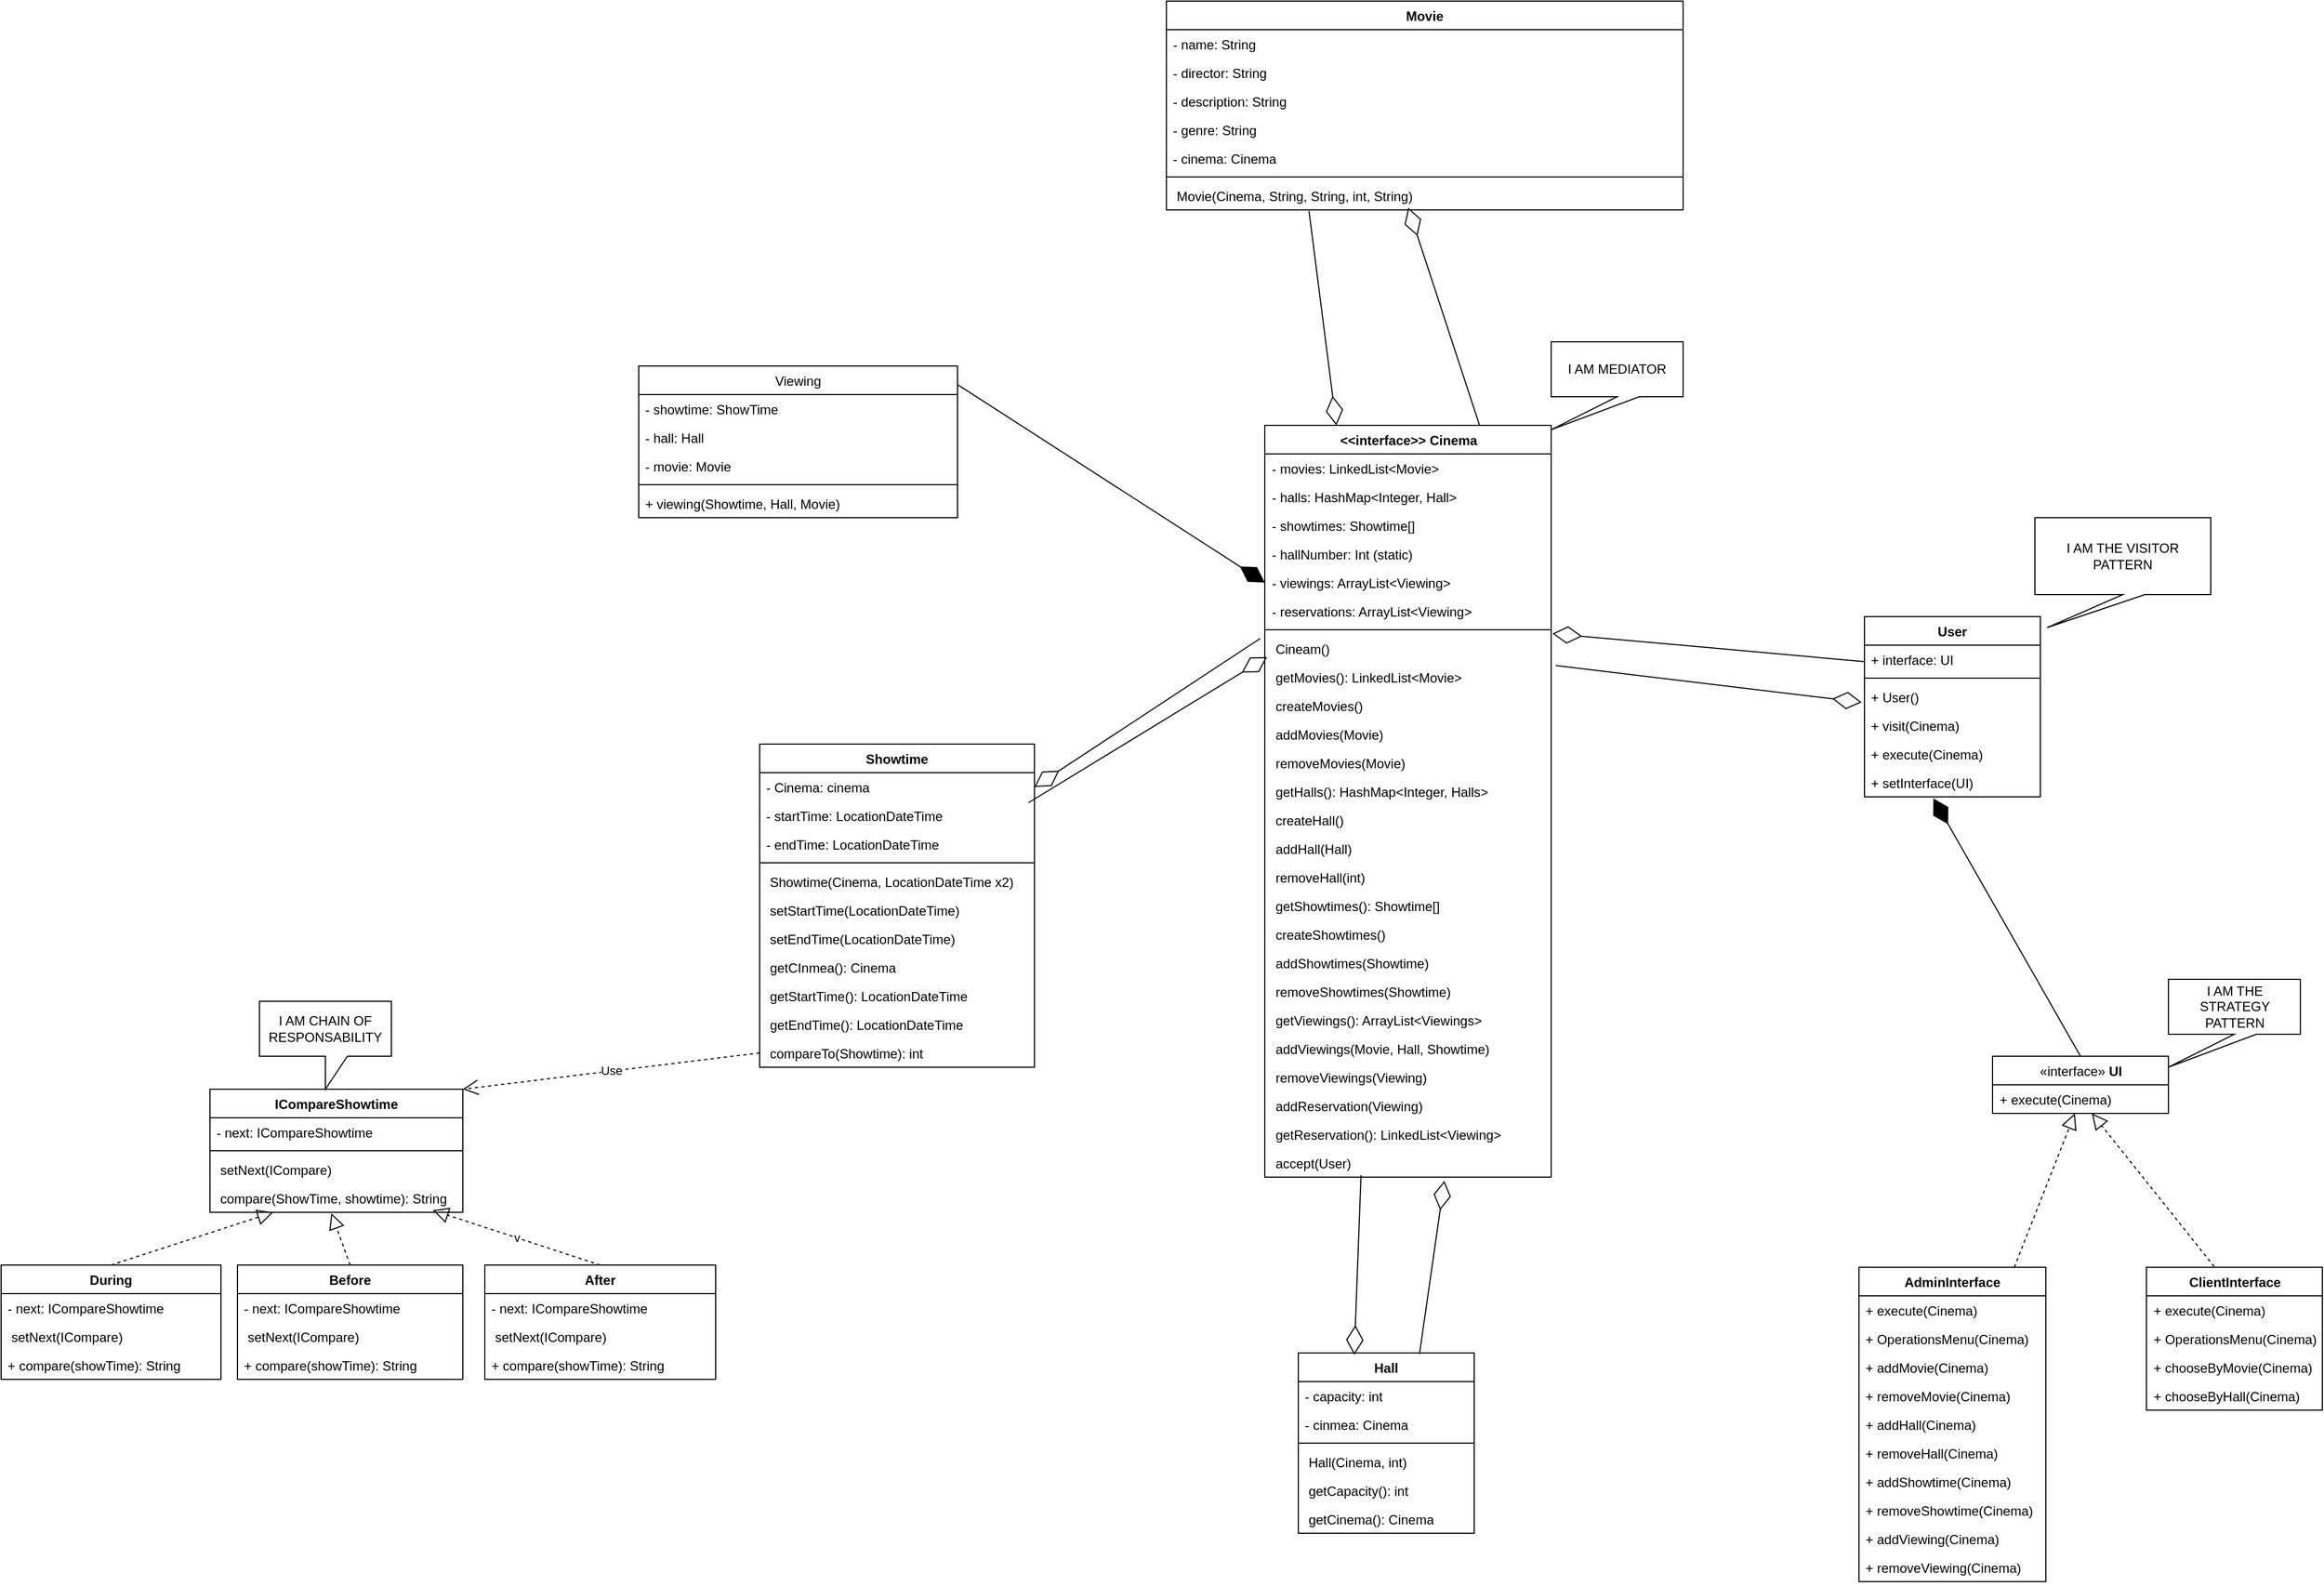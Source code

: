 <mxfile version="24.1.0" type="device">
  <diagram id="C5RBs43oDa-KdzZeNtuy" name="Page-1">
    <mxGraphModel dx="2879" dy="1544" grid="1" gridSize="10" guides="1" tooltips="1" connect="1" arrows="1" fold="1" page="1" pageScale="1" pageWidth="827" pageHeight="1169" math="0" shadow="0">
      <root>
        <mxCell id="WIyWlLk6GJQsqaUBKTNV-0" />
        <mxCell id="WIyWlLk6GJQsqaUBKTNV-1" parent="WIyWlLk6GJQsqaUBKTNV-0" />
        <mxCell id="U_Ke2qZbgTXEHlizMizu-0" value="&amp;lt;&amp;lt;interface&amp;gt;&amp;gt; Cinema" style="swimlane;fontStyle=1;align=center;verticalAlign=top;childLayout=stackLayout;horizontal=1;startSize=26;horizontalStack=0;resizeParent=1;resizeParentMax=0;resizeLast=0;collapsible=1;marginBottom=0;whiteSpace=wrap;html=1;" parent="WIyWlLk6GJQsqaUBKTNV-1" vertex="1">
          <mxGeometry x="389.5" y="396" width="260.5" height="684" as="geometry" />
        </mxCell>
        <mxCell id="U_Ke2qZbgTXEHlizMizu-1" value="- movies: LinkedList&amp;lt;Movie&amp;gt;" style="text;strokeColor=none;fillColor=none;align=left;verticalAlign=top;spacingLeft=4;spacingRight=4;overflow=hidden;rotatable=0;points=[[0,0.5],[1,0.5]];portConstraint=eastwest;whiteSpace=wrap;html=1;" parent="U_Ke2qZbgTXEHlizMizu-0" vertex="1">
          <mxGeometry y="26" width="260.5" height="26" as="geometry" />
        </mxCell>
        <mxCell id="U_Ke2qZbgTXEHlizMizu-5" value="- halls: HashMap&amp;lt;Integer, Hall&amp;gt;" style="text;strokeColor=none;fillColor=none;align=left;verticalAlign=top;spacingLeft=4;spacingRight=4;overflow=hidden;rotatable=0;points=[[0,0.5],[1,0.5]];portConstraint=eastwest;whiteSpace=wrap;html=1;" parent="U_Ke2qZbgTXEHlizMizu-0" vertex="1">
          <mxGeometry y="52" width="260.5" height="26" as="geometry" />
        </mxCell>
        <mxCell id="AmjRBZyjDmxH0wTXtL1k-30" value="- showtimes: Showtime[]" style="text;strokeColor=none;fillColor=none;align=left;verticalAlign=top;spacingLeft=4;spacingRight=4;overflow=hidden;rotatable=0;points=[[0,0.5],[1,0.5]];portConstraint=eastwest;whiteSpace=wrap;html=1;" parent="U_Ke2qZbgTXEHlizMizu-0" vertex="1">
          <mxGeometry y="78" width="260.5" height="26" as="geometry" />
        </mxCell>
        <mxCell id="U_Ke2qZbgTXEHlizMizu-16" value="- hallNumber: Int (static)" style="text;strokeColor=none;fillColor=none;align=left;verticalAlign=top;spacingLeft=4;spacingRight=4;overflow=hidden;rotatable=0;points=[[0,0.5],[1,0.5]];portConstraint=eastwest;whiteSpace=wrap;html=1;" parent="U_Ke2qZbgTXEHlizMizu-0" vertex="1">
          <mxGeometry y="104" width="260.5" height="26" as="geometry" />
        </mxCell>
        <mxCell id="ZvDFuCLrlgMTIvJNmSoZ-6" value="- viewings: ArrayList&amp;lt;Viewing&amp;gt;" style="text;strokeColor=none;fillColor=none;align=left;verticalAlign=top;spacingLeft=4;spacingRight=4;overflow=hidden;rotatable=0;points=[[0,0.5],[1,0.5]];portConstraint=eastwest;whiteSpace=wrap;html=1;" parent="U_Ke2qZbgTXEHlizMizu-0" vertex="1">
          <mxGeometry y="130" width="260.5" height="26" as="geometry" />
        </mxCell>
        <mxCell id="YPNGlWdVaTOVPcr3R-Xt-27" value="- reservations: ArrayList&amp;lt;Viewing&amp;gt;" style="text;strokeColor=none;fillColor=none;align=left;verticalAlign=top;spacingLeft=4;spacingRight=4;overflow=hidden;rotatable=0;points=[[0,0.5],[1,0.5]];portConstraint=eastwest;whiteSpace=wrap;html=1;" vertex="1" parent="U_Ke2qZbgTXEHlizMizu-0">
          <mxGeometry y="156" width="260.5" height="26" as="geometry" />
        </mxCell>
        <mxCell id="U_Ke2qZbgTXEHlizMizu-2" value="" style="line;strokeWidth=1;fillColor=none;align=left;verticalAlign=middle;spacingTop=-1;spacingLeft=3;spacingRight=3;rotatable=0;labelPosition=right;points=[];portConstraint=eastwest;strokeColor=inherit;" parent="U_Ke2qZbgTXEHlizMizu-0" vertex="1">
          <mxGeometry y="182" width="260.5" height="8" as="geometry" />
        </mxCell>
        <mxCell id="U_Ke2qZbgTXEHlizMizu-94" value="&amp;nbsp;Cineam()" style="text;strokeColor=none;fillColor=none;align=left;verticalAlign=top;spacingLeft=4;spacingRight=4;overflow=hidden;rotatable=0;points=[[0,0.5],[1,0.5]];portConstraint=eastwest;whiteSpace=wrap;html=1;" parent="U_Ke2qZbgTXEHlizMizu-0" vertex="1">
          <mxGeometry y="190" width="260.5" height="26" as="geometry" />
        </mxCell>
        <mxCell id="YPNGlWdVaTOVPcr3R-Xt-28" value="&amp;nbsp;getMovies(): Lin&lt;span style=&quot;color: rgba(0, 0, 0, 0); font-family: monospace; font-size: 0px; text-wrap: nowrap;&quot;&gt;%3CmxGraphModel%3E%3Croot%3E%3CmxCell%20id%3D%220%22%2F%3E%3CmxCell%20id%3D%221%22%20parent%3D%220%22%2F%3E%3CmxCell%20id%3D%222%22%20value%3D%22%26amp%3Bnbsp%3Baccept(User)%22%20style%3D%22text%3BstrokeColor%3Dnone%3BfillColor%3Dnone%3Balign%3Dleft%3BverticalAlign%3Dtop%3BspacingLeft%3D4%3BspacingRight%3D4%3Boverflow%3Dhidden%3Brotatable%3D0%3Bpoints%3D%5B%5B0%2C0.5%5D%2C%5B1%2C0.5%5D%5D%3BportConstraint%3Deastwest%3BwhiteSpace%3Dwrap%3Bhtml%3D1%3B%22%20vertex%3D%221%22%20parent%3D%221%22%3E%3CmxGeometry%20x%3D%22389.5%22%20y%3D%22612%22%20width%3D%22260.5%22%20height%3D%2226%22%20as%3D%22geometry%22%2F%3E%3C%2FmxCell%3E%3C%2Froot%3E%3C%2FmxGraphModel%3E&lt;/span&gt;kedList&amp;lt;Movie&amp;gt;" style="text;strokeColor=none;fillColor=none;align=left;verticalAlign=top;spacingLeft=4;spacingRight=4;overflow=hidden;rotatable=0;points=[[0,0.5],[1,0.5]];portConstraint=eastwest;whiteSpace=wrap;html=1;" vertex="1" parent="U_Ke2qZbgTXEHlizMizu-0">
          <mxGeometry y="216" width="260.5" height="26" as="geometry" />
        </mxCell>
        <mxCell id="YPNGlWdVaTOVPcr3R-Xt-29" value="&amp;nbsp;createMovies()&lt;span style=&quot;color: rgba(0, 0, 0, 0); font-family: monospace; font-size: 0px; text-wrap: nowrap;&quot;&gt;%3CmxGraphModel%3E%3Croot%3E%3CmxCell%20id%3D%220%22%2F%3E%3CmxCell%20id%3D%221%22%20parent%3D%220%22%2F%3E%3CmxCell%20id%3D%222%22%20value%3D%22%26amp%3Bnbsp%3Baccept(User)%22%20style%3D%22text%3BstrokeColor%3Dnone%3BfillColor%3Dnone%3Balign%3Dleft%3BverticalAlign%3Dtop%3BspacingLeft%3D4%3BspacingRight%3D4%3Boverflow%3Dhidden%3Brotatable%3D0%3Bpoints%3D%5B%5B0%2C0.5%5D%2C%5B1%2C0.5%5D%5D%3BportConstraint%3Deastwest%3BwhiteSpace%3Dwrap%3Bhtml%3D1%3B%22%20vertex%3D%221%22%20parent%3D%221%22%3E%3CmxGeometry%20x%3D%22389.5%22%20y%3D%22612%22%20width%3D%22260.5%22%20height%3D%2226%22%20as%3D%22geometry%22%2F%3E%3C%2FmxCell%3E%3C%2Froot%3E%3C%2FmxGraphMo&lt;/span&gt;" style="text;strokeColor=none;fillColor=none;align=left;verticalAlign=top;spacingLeft=4;spacingRight=4;overflow=hidden;rotatable=0;points=[[0,0.5],[1,0.5]];portConstraint=eastwest;whiteSpace=wrap;html=1;" vertex="1" parent="U_Ke2qZbgTXEHlizMizu-0">
          <mxGeometry y="242" width="260.5" height="26" as="geometry" />
        </mxCell>
        <mxCell id="YPNGlWdVaTOVPcr3R-Xt-30" value="&amp;nbsp;addMovies(Movie)&lt;span style=&quot;color: rgba(0, 0, 0, 0); font-family: monospace; font-size: 0px; text-wrap: nowrap;&quot;&gt;3CmxGraphModel%3E%3Croot%3E%3CmxCell%20id%3D%220%22%2F%3E%3CmxCell%20id%3D%221%22%20parent%3D%220%22%2F%3E%3CmxCell%20id%3D%222%22%20value%3D%22%26amp%3Bnbsp%3Baccept(User)%22%20style%3D%22text%3BstrokeColor%3Dnone%3BfillColor%3Dnone%3Balign%3Dleft%3BverticalAlign%3Dtop%3BspacingLeft%3D4%3BspacingRight%3D4%3Boverflow%3Dhidden%3Brotatable%3D0%3Bpoints%3D%5B%5B0%2C0.5%5D%2C%5B1%2C0.5%5D%5D%3BportConstraint%3Deastwest%3BwhiteSpace%3Dwrap%3Bhtml%3D1%3B%22%20vertex%3D%221%22%20parent%3D%221%22%3E%3CmxGeometry%20x%3D%22389.5%22%20y%3D%22612%22%20width%3D%22260.5%22%20height%3D%2226%22%20as%3D%22geometry%22%2F%3E%3C%2FmxCell%3E%3C%2Froot%3E%3C%2FmxGraphMo&lt;/span&gt;" style="text;strokeColor=none;fillColor=none;align=left;verticalAlign=top;spacingLeft=4;spacingRight=4;overflow=hidden;rotatable=0;points=[[0,0.5],[1,0.5]];portConstraint=eastwest;whiteSpace=wrap;html=1;" vertex="1" parent="U_Ke2qZbgTXEHlizMizu-0">
          <mxGeometry y="268" width="260.5" height="26" as="geometry" />
        </mxCell>
        <mxCell id="YPNGlWdVaTOVPcr3R-Xt-31" value="&amp;nbsp;removeMovies(Movie)&lt;span style=&quot;color: rgba(0, 0, 0, 0); font-family: monospace; font-size: 0px; text-wrap: nowrap;&quot;&gt;3CmxGraphModel%3E%3Croot%3E%3CmxCell%20id%3D%220%22%2F%3E%3CmxCell%20id%3D%221%22%20parent%3D%220%22%2F%3E%3CmxCell%20id%3D%222%22%20value%3D%22%26amp%3Bnbsp%3Baccept(User)%22%20style%3D%22text%3BstrokeColor%3Dnone%3BfillColor%3Dnone%3Balign%3Dleft%3BverticalAlign%3Dtop%3BspacingLeft%3D4%3BspacingRight%3D4%3Boverflow%3Dhidden%3Brotatable%3D0%3Bpoints%3D%5B%5B0%2C0.5%5D%2C%5B1%2C0.5%5D%5D%3BportConstraint%3Deastwest%3BwhiteSpace%3Dwrap%3Bhtml%3D1%3B%22%20vertex%3D%221%22%20parent%3D%221%22%3E%3CmxGeometry%20x%3D%22389.5%22%20y%3D%22612%22%20width%3D%22260.5%22%20height%3D%2226%22%20as%3D%22geometry%22%2F%3E%3C%2FmxCell%3E%3C%2Froot%3E%3C%2FmxGraphMo&lt;/span&gt;" style="text;strokeColor=none;fillColor=none;align=left;verticalAlign=top;spacingLeft=4;spacingRight=4;overflow=hidden;rotatable=0;points=[[0,0.5],[1,0.5]];portConstraint=eastwest;whiteSpace=wrap;html=1;" vertex="1" parent="U_Ke2qZbgTXEHlizMizu-0">
          <mxGeometry y="294" width="260.5" height="26" as="geometry" />
        </mxCell>
        <mxCell id="YPNGlWdVaTOVPcr3R-Xt-32" value="&amp;nbsp;getHalls(): HashMap&amp;lt;Integer, Halls&amp;gt;&lt;span style=&quot;color: rgba(0, 0, 0, 0); font-family: monospace; font-size: 0px; text-wrap: nowrap;&quot;&gt;3CmxGraphModel%3E%3Croot%3E%3CmxCell%20id%3D%220%22%2F%3E%3CmxCell%20id%3D%221%22%20parent%3D%220%22%2F%3E%3CmxCell%20id%3D%222%22%20value%3D%22%26amp%3Bnbsp%3Baccept(User)%22%20style%3D%22text%3BstrokeColor%3Dnone%3BfillColor%3Dnone%3Balign%3Dleft%3BverticalAlign%3Dtop%3BspacingLeft%3D4%3BspacingRight%3D4%3Boverflow%3Dhidden%3Brotatable%3D0%3Bpoints%3D%5B%5B0%2C0.5%5D%2C%5B1%2C0.5%5D%5D%3BportConstraint%3Deastwest%3BwhiteSpace%3Dwrap%3Bhtml%3D1%3B%22%20vertex%3D%221%22%20parent%3D%221%22%3E%3CmxGeometry%20x%3D%22389.5%22%20y%3D%22612%22%20width%3D%22260.5%22%20height%3D%2226%22%20as%3D%22geometry%22%2F%3E%3C%2FmxCell%3E%3C%2Froot%3E%3C%2FmxGraphMo&lt;/span&gt;" style="text;strokeColor=none;fillColor=none;align=left;verticalAlign=top;spacingLeft=4;spacingRight=4;overflow=hidden;rotatable=0;points=[[0,0.5],[1,0.5]];portConstraint=eastwest;whiteSpace=wrap;html=1;" vertex="1" parent="U_Ke2qZbgTXEHlizMizu-0">
          <mxGeometry y="320" width="260.5" height="26" as="geometry" />
        </mxCell>
        <mxCell id="YPNGlWdVaTOVPcr3R-Xt-33" value="&amp;nbsp;createHall()&lt;span style=&quot;color: rgba(0, 0, 0, 0); font-family: monospace; font-size: 0px; text-wrap: nowrap;&quot;&gt;3CmxGraphModel%3E%3Croot%3E%3CmxCell%20id%3D%220%22%2F%3E%3CmxCell%20id%3D%221%22%20parent%3D%220%22%2F%3E%3CmxCell%20id%3D%222%22%20value%3D%22%26amp%3Bnbsp%3Baccept(User)%22%20style%3D%22text%3BstrokeColor%3Dnone%3BfillColor%3Dnone%3Balign%3Dleft%3BverticalAlign%3Dtop%3BspacingLeft%3D4%3BspacingRight%3D4%3Boverflow%3Dhidden%3Brotatable%3D0%3Bpoints%3D%5B%5B0%2C0.5%5D%2C%5B1%2C0.5%5D%5D%3BportConstraint%3Deastwest%3BwhiteSpace%3Dwrap%3Bhtml%3D1%3B%22%20vertex%3D%221%22%20parent%3D%221%22%3E%3CmxGeometry%20x%3D%22389.5%22%20y%3D%22612%22%20width%3D%22260.5%22%20height%3D%2226%22%20as%3D%22geometry%22%2F%3E%3C%2FmxCell%3E%3C%2Froot%3E%3C%2FmxGraphMo&lt;/span&gt;" style="text;strokeColor=none;fillColor=none;align=left;verticalAlign=top;spacingLeft=4;spacingRight=4;overflow=hidden;rotatable=0;points=[[0,0.5],[1,0.5]];portConstraint=eastwest;whiteSpace=wrap;html=1;" vertex="1" parent="U_Ke2qZbgTXEHlizMizu-0">
          <mxGeometry y="346" width="260.5" height="26" as="geometry" />
        </mxCell>
        <mxCell id="YPNGlWdVaTOVPcr3R-Xt-34" value="&amp;nbsp;addHall(Hall)&lt;span style=&quot;color: rgba(0, 0, 0, 0); font-family: monospace; font-size: 0px; text-wrap: nowrap;&quot;&gt;3CmxGraphModel%3E%3Croot%3E%3CmxCell%20id%3D%220%22%2F%3E%3CmxCell%20id%3D%221%22%20parent%3D%220%22%2F%3E%3CmxCell%20id%3D%222%22%20value%3D%22%26amp%3Bnbsp%3Baccept(User)%22%20style%3D%22text%3BstrokeColor%3Dnone%3BfillColor%3Dnone%3Balign%3Dleft%3BverticalAlign%3Dtop%3BspacingLeft%3D4%3BspacingRight%3D4%3Boverflow%3Dhidden%3Brotatable%3D0%3Bpoints%3D%5B%5B0%2C0.5%5D%2C%5B1%2C0.5%5D%5D%3BportConstraint%3Deastwest%3BwhiteSpace%3Dwrap%3Bhtml%3D1%3B%22%20vertex%3D%221%22%20parent%3D%221%22%3E%3CmxGeometry%20x%3D%22389.5%22%20y%3D%22612%22%20width%3D%22260.5%22%20height%3D%2226%22%20as%3D%22geometry%22%2F%3E%3C%2FmxCell%3E%3C%2Froot%3E%3C%2FmxGraphMo&lt;/span&gt;" style="text;strokeColor=none;fillColor=none;align=left;verticalAlign=top;spacingLeft=4;spacingRight=4;overflow=hidden;rotatable=0;points=[[0,0.5],[1,0.5]];portConstraint=eastwest;whiteSpace=wrap;html=1;" vertex="1" parent="U_Ke2qZbgTXEHlizMizu-0">
          <mxGeometry y="372" width="260.5" height="26" as="geometry" />
        </mxCell>
        <mxCell id="YPNGlWdVaTOVPcr3R-Xt-35" value="&amp;nbsp;removeHall(int)&lt;span style=&quot;color: rgba(0, 0, 0, 0); font-family: monospace; font-size: 0px; text-wrap: nowrap;&quot;&gt;3CmxGraphModel%3E%3Croot%3E%3CmxCell%20id%3D%220%22%2F%3E%3CmxCell%20id%3D%221%22%20parent%3D%220%22%2F%3E%3CmxCell%20id%3D%222%22%20value%3D%22%26amp%3Bnbsp%3Baccept(User)%22%20style%3D%22text%3BstrokeColor%3Dnone%3BfillColor%3Dnone%3Balign%3Dleft%3BverticalAlign%3Dtop%3BspacingLeft%3D4%3BspacingRight%3D4%3Boverflow%3Dhidden%3Brotatable%3D0%3Bpoints%3D%5B%5B0%2C0.5%5D%2C%5B1%2C0.5%5D%5D%3BportConstraint%3Deastwest%3BwhiteSpace%3Dwrap%3Bhtml%3D1%3B%22%20vertex%3D%221%22%20parent%3D%221%22%3E%3CmxGeometry%20x%3D%22389.5%22%20y%3D%22612%22%20width%3D%22260.5%22%20height%3D%2226%22%20as%3D%22geometry%22%2F%3E%3C%2FmxCell%3E%3C%2Froot%3E%3C%2FmxGraphMo&lt;/span&gt;" style="text;strokeColor=none;fillColor=none;align=left;verticalAlign=top;spacingLeft=4;spacingRight=4;overflow=hidden;rotatable=0;points=[[0,0.5],[1,0.5]];portConstraint=eastwest;whiteSpace=wrap;html=1;" vertex="1" parent="U_Ke2qZbgTXEHlizMizu-0">
          <mxGeometry y="398" width="260.5" height="26" as="geometry" />
        </mxCell>
        <mxCell id="YPNGlWdVaTOVPcr3R-Xt-37" value="&amp;nbsp;getShowtimes(): Showtime[]&lt;span style=&quot;color: rgba(0, 0, 0, 0); font-family: monospace; font-size: 0px; text-wrap: nowrap;&quot;&gt;3CmxGraphModel%3E%3Croot%3E%3CmxCell%20id%3D%220%22%2F%3E%3CmxCell%20id%3D%221%22%20parent%3D%220%22%2F%3E%3CmxCell%20id%3D%222%22%20value%3D%22%26amp%3Bnbsp%3Baccept(User)%22%20style%3D%22text%3BstrokeColor%3Dnone%3BfillColor%3Dnone%3Balign%3Dleft%3BverticalAlign%3Dtop%3BspacingLeft%3D4%3BspacingRight%3D4%3Boverflow%3Dhidden%3Brotatable%3D0%3Bpoints%3D%5B%5B0%2C0.5%5D%2C%5B1%2C0.5%5D%5D%3BportConstraint%3Deastwest%3BwhiteSpace%3Dwrap%3Bhtml%3D1%3B%22%20vertex%3D%221%22%20parent%3D%221%22%3E%3CmxGeometry%20x%3D%22389.5%22%20y%3D%22612%22%20width%3D%22260.5%22%20height%3D%2226%22%20as%3D%22geometry%22%2F%3E%3C%2FmxCell%3E%3C%2Froot%3E%3C%2FmxGraphMo&lt;/span&gt;" style="text;strokeColor=none;fillColor=none;align=left;verticalAlign=top;spacingLeft=4;spacingRight=4;overflow=hidden;rotatable=0;points=[[0,0.5],[1,0.5]];portConstraint=eastwest;whiteSpace=wrap;html=1;" vertex="1" parent="U_Ke2qZbgTXEHlizMizu-0">
          <mxGeometry y="424" width="260.5" height="26" as="geometry" />
        </mxCell>
        <mxCell id="YPNGlWdVaTOVPcr3R-Xt-36" value="&amp;nbsp;createShowtimes()&lt;span style=&quot;color: rgba(0, 0, 0, 0); font-family: monospace; font-size: 0px; text-wrap: nowrap;&quot;&gt;3CmxGraphModel%3E%3Croot%3E%3CmxCell%20id%3D%220%22%2F%3E%3CmxCell%20id%3D%221%22%20parent%3D%220%22%2F%3E%3CmxCell%20id%3D%222%22%20value%3D%22%26amp%3Bnbsp%3Baccept(User)%22%20style%3D%22text%3BstrokeColor%3Dnone%3BfillColor%3Dnone%3Balign%3Dleft%3BverticalAlign%3Dtop%3BspacingLeft%3D4%3BspacingRight%3D4%3Boverflow%3Dhidden%3Brotatable%3D0%3Bpoints%3D%5B%5B0%2C0.5%5D%2C%5B1%2C0.5%5D%5D%3BportConstraint%3Deastwest%3BwhiteSpace%3Dwrap%3Bhtml%3D1%3B%22%20vertex%3D%221%22%20parent%3D%221%22%3E%3CmxGeometry%20x%3D%22389.5%22%20y%3D%22612%22%20width%3D%22260.5%22%20height%3D%2226%22%20as%3D%22geometry%22%2F%3E%3C%2FmxCell%3E%3C%2Froot%3E%3C%2FmxGraphMo&lt;/span&gt;" style="text;strokeColor=none;fillColor=none;align=left;verticalAlign=top;spacingLeft=4;spacingRight=4;overflow=hidden;rotatable=0;points=[[0,0.5],[1,0.5]];portConstraint=eastwest;whiteSpace=wrap;html=1;" vertex="1" parent="U_Ke2qZbgTXEHlizMizu-0">
          <mxGeometry y="450" width="260.5" height="26" as="geometry" />
        </mxCell>
        <mxCell id="YPNGlWdVaTOVPcr3R-Xt-38" value="&amp;nbsp;addShowtimes(Showtime)&lt;span style=&quot;color: rgba(0, 0, 0, 0); font-family: monospace; font-size: 0px; text-wrap: nowrap;&quot;&gt;3CmxGraphModel%3E%3Croot%3E%3CmxCell%20id%3D%220%22%2F%3E%3CmxCell%20id%3D%221%22%20parent%3D%220%22%2F%3E%3CmxCell%20id%3D%222%22%20value%3D%22%26amp%3Bnbsp%3Baccept(User)%22%20style%3D%22text%3BstrokeColor%3Dnone%3BfillColor%3Dnone%3Balign%3Dleft%3BverticalAlign%3Dtop%3BspacingLeft%3D4%3BspacingRight%3D4%3Boverflow%3Dhidden%3Brotatable%3D0%3Bpoints%3D%5B%5B0%2C0.5%5D%2C%5B1%2C0.5%5D%5D%3BportConstraint%3Deastwest%3BwhiteSpace%3Dwrap%3Bhtml%3D1%3B%22%20vertex%3D%221%22%20parent%3D%221%22%3E%3CmxGeometry%20x%3D%22389.5%22%20y%3D%22612%22%20width%3D%22260.5%22%20height%3D%2226%22%20as%3D%22geometry%22%2F%3E%3C%2FmxCell%3E%3C%2Froot%3E%3C%2FmxGraphMo&lt;/span&gt;" style="text;strokeColor=none;fillColor=none;align=left;verticalAlign=top;spacingLeft=4;spacingRight=4;overflow=hidden;rotatable=0;points=[[0,0.5],[1,0.5]];portConstraint=eastwest;whiteSpace=wrap;html=1;" vertex="1" parent="U_Ke2qZbgTXEHlizMizu-0">
          <mxGeometry y="476" width="260.5" height="26" as="geometry" />
        </mxCell>
        <mxCell id="YPNGlWdVaTOVPcr3R-Xt-39" value="&amp;nbsp;removeShowtimes(Showtime)&lt;span style=&quot;color: rgba(0, 0, 0, 0); font-family: monospace; font-size: 0px; text-wrap: nowrap;&quot;&gt;3CmxGraphModel%3E%3Croot%3E%3CmxCell%20id%3D%220%22%2F%3E%3CmxCell%20id%3D%221%22%20parent%3D%220%22%2F%3E%3CmxCell%20id%3D%222%22%20value%3D%22%26amp%3Bnbsp%3Baccept(User)%22%20style%3D%22text%3BstrokeColor%3Dnone%3BfillColor%3Dnone%3Balign%3Dleft%3BverticalAlign%3Dtop%3BspacingLeft%3D4%3BspacingRight%3D4%3Boverflow%3Dhidden%3Brotatable%3D0%3Bpoints%3D%5B%5B0%2C0.5%5D%2C%5B1%2C0.5%5D%5D%3BportConstraint%3Deastwest%3BwhiteSpace%3Dwrap%3Bhtml%3D1%3B%22%20vertex%3D%221%22%20parent%3D%221%22%3E%3CmxGeometry%20x%3D%22389.5%22%20y%3D%22612%22%20width%3D%22260.5%22%20height%3D%2226%22%20as%3D%22geometry%22%2F%3E%3C%2FmxCell%3E%3C%2Froot%3E%3C%2FmxGraphMo&lt;/span&gt;" style="text;strokeColor=none;fillColor=none;align=left;verticalAlign=top;spacingLeft=4;spacingRight=4;overflow=hidden;rotatable=0;points=[[0,0.5],[1,0.5]];portConstraint=eastwest;whiteSpace=wrap;html=1;" vertex="1" parent="U_Ke2qZbgTXEHlizMizu-0">
          <mxGeometry y="502" width="260.5" height="26" as="geometry" />
        </mxCell>
        <mxCell id="YPNGlWdVaTOVPcr3R-Xt-41" value="&lt;span style=&quot;color: rgba(0, 0, 0, 0); font-family: monospace; font-size: 0px; text-wrap: nowrap;&quot;&gt;%3CmxGraphModel%3E%3Croot%3E%3CmxCell%20id%3D%220%22%2F%3E%3CmxCell%20id%3D%221%22%20parent%3D%220%22%2F%3E%3CmxCell%20id%3D%222%22%20value%3D%22%26amp%3Bnbsp%3BremoveShowtimes(Showtime)%26lt%3Bspan%20style%3D%26quot%3Bcolor%3A%20rgba(0%2C%200%2C%200%2C%200)%3B%20font-family%3A%20monospace%3B%20font-size%3A%200px%3B%20text-wrap%3A%20nowrap%3B%26quot%3B%26gt%3B3CmxGraphModel%253E%253Croot%253E%253CmxCell%2520id%253D%25220%2522%252F%253E%253CmxCell%2520id%253D%25221%2522%2520parent%253D%25220%2522%252F%253E%253CmxCell%2520id%253D%25222%2522%2520value%253D%2522%2526amp%253Bnbsp%253Baccept(User)%2522%2520style%253D%2522text%253BstrokeColor%253Dnone%253BfillColor%253Dnone%253Balign%253Dleft%253BverticalAlign%253Dtop%253BspacingLeft%253D4%253BspacingRight%253D4%253Boverflow%253Dhidden%253Brotatable%253D0%253Bpoints%253D%255B%255B0%252C0.5%255D%252C%255B1%252C0.5%255D%255D%253BportConstraint%253Deastwest%253BwhiteSpace%253Dwrap%253Bhtml%253D1%253B%2522%2520vertex%253D%25221%2522%2520parent%253D%25221%2522%253E%253CmxGeometry%2520x%253D%2522389.5%2522%2520y%253D%2522612%2522%2520width%253D%2522260.5%2522%2520height%253D%252226%2522%2520as%253D%2522geometry%2522%252F%253E%253C%252FmxCell%253E%253C%252Froot%253E%253C%252FmxGraphMo%26lt%3B%2Fspan%26gt%3B%22%20style%3D%22text%3BstrokeColor%3Dnone%3BfillColor%3Dnone%3Balign%3Dleft%3BverticalAlign%3Dtop%3BspacingLeft%3D4%3BspacingRight%3D4%3Boverflow%3Dhidden%3Brotatable%3D0%3Bpoints%3D%5B%5B0%2C0.5%5D%2C%5B1%2C0.5%5D%5D%3BportConstraint%3Deastwest%3BwhiteSpace%3Dwrap%3Bhtml%3D1%3B%22%20vertex%3D%221%22%20parent%3D%221%22%3E%3CmxGeometry%20x%3D%22389.5%22%20y%3D%22898%22%20width%3D%22260.5%22%20height%3D%2226%22%20as%3D%22geometry%22%2F%3E%3C%2FmxCell%3E%3C%2Froot%3E%3C%2FmxGraphModel%3E&lt;/span&gt;&amp;nbsp;getViewings(): ArrayList&amp;lt;Viewings&amp;gt;&lt;span style=&quot;color: rgba(0, 0, 0, 0); font-family: monospace; font-size: 0px; text-wrap: nowrap;&quot;&gt;3CmxGraphModel%3E%3Croot%3E%3CmxCell%20id%3D%220%22%2F%3E%3CmxCell%20id%3D%221%22%20parent%3D%220%22%2F%3E%3CmxCell%20id%3D%222%22%20value%3D%22%26amp%3Bnbsp%3Baccept(User)%22%20style%3D%22text%3BstrokeColor%3Dnone%3BfillColor%3Dnone%3Balign%3Dleft%3BverticalAlign%3Dtop%3BspacingLeft%3D4%3BspacingRight%3D4%3Boverflow%3Dhidden%3Brotatable%3D0%3Bpoints%3D%5B%5B0%2C0.5%5D%2C%5B1%2C0.5%5D%5D%3BportConstraint%3Deastwest%3BwhiteSpace%3Dwrap%3Bhtml%3D1%3B%22%20vertex%3D%221%22%20parent%3D%221%22%3E%3CmxGeometry%20x%3D%22389.5%22%20y%3D%22612%22%20width%3D%22260.5%22%20height%3D%2226%22%20as%3D%22geometry%22%2F%3E%3C%2FmxCell%3E%3C%2Froot%3E%3C%2FmxGraphMo&lt;/span&gt;" style="text;strokeColor=none;fillColor=none;align=left;verticalAlign=top;spacingLeft=4;spacingRight=4;overflow=hidden;rotatable=0;points=[[0,0.5],[1,0.5]];portConstraint=eastwest;whiteSpace=wrap;html=1;" vertex="1" parent="U_Ke2qZbgTXEHlizMizu-0">
          <mxGeometry y="528" width="260.5" height="26" as="geometry" />
        </mxCell>
        <mxCell id="YPNGlWdVaTOVPcr3R-Xt-40" value="&lt;span style=&quot;color: rgba(0, 0, 0, 0); font-family: monospace; font-size: 0px; text-wrap: nowrap;&quot;&gt;%3CmxGraphModel%3E%3Croot%3E%3CmxCell%20id%3D%220%22%2F%3E%3CmxCell%20id%3D%221%22%20parent%3D%220%22%2F%3E%3CmxCell%20id%3D%222%22%20value%3D%22%26amp%3Bnbsp%3BremoveShowtimes(Showtime)%26lt%3Bspan%20style%3D%26quot%3Bcolor%3A%20rgba(0%2C%200%2C%200%2C%200)%3B%20font-family%3A%20monospace%3B%20font-size%3A%200px%3B%20text-wrap%3A%20nowrap%3B%26quot%3B%26gt%3B3CmxGraphModel%253E%253Croot%253E%253CmxCell%2520id%253D%25220%2522%252F%253E%253CmxCell%2520id%253D%25221%2522%2520parent%253D%25220%2522%252F%253E%253CmxCell%2520id%253D%25222%2522%2520value%253D%2522%2526amp%253Bnbsp%253Baccept(User)%2522%2520style%253D%2522text%253BstrokeColor%253Dnone%253BfillColor%253Dnone%253Balign%253Dleft%253BverticalAlign%253Dtop%253BspacingLeft%253D4%253BspacingRight%253D4%253Boverflow%253Dhidden%253Brotatable%253D0%253Bpoints%253D%255B%255B0%252C0.5%255D%252C%255B1%252C0.5%255D%255D%253BportConstraint%253Deastwest%253BwhiteSpace%253Dwrap%253Bhtml%253D1%253B%2522%2520vertex%253D%25221%2522%2520parent%253D%25221%2522%253E%253CmxGeometry%2520x%253D%2522389.5%2522%2520y%253D%2522612%2522%2520width%253D%2522260.5%2522%2520height%253D%252226%2522%2520as%253D%2522geometry%2522%252F%253E%253C%252FmxCell%253E%253C%252Froot%253E%253C%252FmxGraphMo%26lt%3B%2Fspan%26gt%3B%22%20style%3D%22text%3BstrokeColor%3Dnone%3BfillColor%3Dnone%3Balign%3Dleft%3BverticalAlign%3Dtop%3BspacingLeft%3D4%3BspacingRight%3D4%3Boverflow%3Dhidden%3Brotatable%3D0%3Bpoints%3D%5B%5B0%2C0.5%5D%2C%5B1%2C0.5%5D%5D%3BportConstraint%3Deastwest%3BwhiteSpace%3Dwrap%3Bhtml%3D1%3B%22%20vertex%3D%221%22%20parent%3D%221%22%3E%3CmxGeometry%20x%3D%22389.5%22%20y%3D%22898%22%20width%3D%22260.5%22%20height%3D%2226%22%20as%3D%22geometry%22%2F%3E%3C%2FmxCell%3E%3C%2Froot%3E%3C%2FmxGraphModel%3E&lt;/span&gt;&amp;nbsp;addViewings(Movie, Hall, Showtime)&lt;span style=&quot;color: rgba(0, 0, 0, 0); font-family: monospace; font-size: 0px; text-wrap: nowrap;&quot;&gt;3CmxGraphModel%3E%3Croot%3E%3CmxCell%20id%3D%220%22%2F%3E%3CmxCell%20id%3D%221%22%20parent%3D%220%22%2F%3E%3CmxCell%20id%3D%222%22%20value%3D%22%26amp%3Bnbsp%3Baccept(User)%22%20style%3D%22text%3BstrokeColor%3Dnone%3BfillColor%3Dnone%3Balign%3Dleft%3BverticalAlign%3Dtop%3BspacingLeft%3D4%3BspacingRight%3D4%3Boverflow%3Dhidden%3Brotatable%3D0%3Bpoints%3D%5B%5B0%2C0.5%5D%2C%5B1%2C0.5%5D%5D%3BportConstraint%3Deastwest%3BwhiteSpace%3Dwrap%3Bhtml%3D1%3B%22%20vertex%3D%221%22%20parent%3D%221%22%3E%3CmxGeometry%20x%3D%22389.5%22%20y%3D%22612%22%20width%3D%22260.5%22%20height%3D%2226%22%20as%3D%22geometry%22%2F%3E%3C%2FmxCell%3E%3C%2Froot%3E%3C%2FmxGraphMo&lt;/span&gt;" style="text;strokeColor=none;fillColor=none;align=left;verticalAlign=top;spacingLeft=4;spacingRight=4;overflow=hidden;rotatable=0;points=[[0,0.5],[1,0.5]];portConstraint=eastwest;whiteSpace=wrap;html=1;" vertex="1" parent="U_Ke2qZbgTXEHlizMizu-0">
          <mxGeometry y="554" width="260.5" height="26" as="geometry" />
        </mxCell>
        <mxCell id="YPNGlWdVaTOVPcr3R-Xt-42" value="&lt;span style=&quot;color: rgba(0, 0, 0, 0); font-family: monospace; font-size: 0px; text-wrap: nowrap;&quot;&gt;%3CmxGraphModel%3E%3Croot%3E%3CmxCell%20id%3D%220%22%2F%3E%3CmxCell%20id%3D%221%22%20parent%3D%220%22%2F%3E%3CmxCell%20id%3D%222%22%20value%3D%22%26amp%3Bnbsp%3BremoveShowtimes(Showtime)%26lt%3Bspan%20style%3D%26quot%3Bcolor%3A%20rgba(0%2C%200%2C%200%2C%200)%3B%20font-family%3A%20monospace%3B%20font-size%3A%200px%3B%20text-wrap%3A%20nowrap%3B%26quot%3B%26gt%3B3CmxGraphModel%253E%253Croot%253E%253CmxCell%2520id%253D%25220%2522%252F%253E%253CmxCell%2520id%253D%25221%2522%2520parent%253D%25220%2522%252F%253E%253CmxCell%2520id%253D%25222%2522%2520value%253D%2522%2526amp%253Bnbsp%253Baccept(User)%2522%2520style%253D%2522text%253BstrokeColor%253Dnone%253BfillColor%253Dnone%253Balign%253Dleft%253BverticalAlign%253Dtop%253BspacingLeft%253D4%253BspacingRight%253D4%253Boverflow%253Dhidden%253Brotatable%253D0%253Bpoints%253D%255B%255B0%252C0.5%255D%252C%255B1%252C0.5%255D%255D%253BportConstraint%253Deastwest%253BwhiteSpace%253Dwrap%253Bhtml%253D1%253B%2522%2520vertex%253D%25221%2522%2520parent%253D%25221%2522%253E%253CmxGeometry%2520x%253D%2522389.5%2522%2520y%253D%2522612%2522%2520width%253D%2522260.5%2522%2520height%253D%252226%2522%2520as%253D%2522geometry%2522%252F%253E%253C%252FmxCell%253E%253C%252Froot%253E%253C%252FmxGraphMo%26lt%3B%2Fspan%26gt%3B%22%20style%3D%22text%3BstrokeColor%3Dnone%3BfillColor%3Dnone%3Balign%3Dleft%3BverticalAlign%3Dtop%3BspacingLeft%3D4%3BspacingRight%3D4%3Boverflow%3Dhidden%3Brotatable%3D0%3Bpoints%3D%5B%5B0%2C0.5%5D%2C%5B1%2C0.5%5D%5D%3BportConstraint%3Deastwest%3BwhiteSpace%3Dwrap%3Bhtml%3D1%3B%22%20vertex%3D%221%22%20parent%3D%221%22%3E%3CmxGeometry%20x%3D%22389.5%22%20y%3D%22898%22%20width%3D%22260.5%22%20height%3D%2226%22%20as%3D%22geometry%22%2F%3E%3C%2FmxCell%3E%3C%2Froot%3E%3C%2FmxGraphModel%3E&lt;/span&gt;&amp;nbsp;removeViewings(Viewing)&lt;span style=&quot;color: rgba(0, 0, 0, 0); font-family: monospace; font-size: 0px; text-wrap: nowrap;&quot;&gt;3CmxGraphModel%3E%3Croot%3E%3CmxCell%20id%3D%220%22%2F%3E%3CmxCell%20id%3D%221%22%20parent%3D%220%22%2F%3E%3CmxCell%20id%3D%222%22%20value%3D%22%26amp%3Bnbsp%3Baccept(User)%22%20style%3D%22text%3BstrokeColor%3Dnone%3BfillColor%3Dnone%3Balign%3Dleft%3BverticalAlign%3Dtop%3BspacingLeft%3D4%3BspacingRight%3D4%3Boverflow%3Dhidden%3Brotatable%3D0%3Bpoints%3D%5B%5B0%2C0.5%5D%2C%5B1%2C0.5%5D%5D%3BportConstraint%3Deastwest%3BwhiteSpace%3Dwrap%3Bhtml%3D1%3B%22%20vertex%3D%221%22%20parent%3D%221%22%3E%3CmxGeometry%20x%3D%22389.5%22%20y%3D%22612%22%20width%3D%22260.5%22%20height%3D%2226%22%20as%3D%22geometry%22%2F%3E%3C%2FmxCell%3E%3C%2Froot%3E%3C%2FmxGraphMo&lt;/span&gt;" style="text;strokeColor=none;fillColor=none;align=left;verticalAlign=top;spacingLeft=4;spacingRight=4;overflow=hidden;rotatable=0;points=[[0,0.5],[1,0.5]];portConstraint=eastwest;whiteSpace=wrap;html=1;" vertex="1" parent="U_Ke2qZbgTXEHlizMizu-0">
          <mxGeometry y="580" width="260.5" height="26" as="geometry" />
        </mxCell>
        <mxCell id="YPNGlWdVaTOVPcr3R-Xt-44" value="&lt;span style=&quot;color: rgba(0, 0, 0, 0); font-family: monospace; font-size: 0px; text-wrap: nowrap;&quot;&gt;%3CmxGraphModel%3E%3Croot%3E%3CmxCell%20id%3D%220%22%2F%3E%3CmxCell%20id%3D%221%22%20parent%3D%220%22%2F%3E%3CmxCell%20id%3D%222%22%20value%3D%22%26amp%3Bnbsp%3BremoveShowtimes(Showtime)%26lt%3Bspan%20style%3D%26quot%3Bcolor%3A%20rgba(0%2C%200%2C%200%2C%200)%3B%20font-family%3A%20monospace%3B%20font-size%3A%200px%3B%20text-wrap%3A%20nowrap%3B%26quot%3B%26gt%3B3CmxGraphModel%253E%253Croot%253E%253CmxCell%2520id%253D%25220%2522%252F%253E%253CmxCell%2520id%253D%25221%2522%2520parent%253D%25220%2522%252F%253E%253CmxCell%2520id%253D%25222%2522%2520value%253D%2522%2526amp%253Bnbsp%253Baccept(User)%2522%2520style%253D%2522text%253BstrokeColor%253Dnone%253BfillColor%253Dnone%253Balign%253Dleft%253BverticalAlign%253Dtop%253BspacingLeft%253D4%253BspacingRight%253D4%253Boverflow%253Dhidden%253Brotatable%253D0%253Bpoints%253D%255B%255B0%252C0.5%255D%252C%255B1%252C0.5%255D%255D%253BportConstraint%253Deastwest%253BwhiteSpace%253Dwrap%253Bhtml%253D1%253B%2522%2520vertex%253D%25221%2522%2520parent%253D%25221%2522%253E%253CmxGeometry%2520x%253D%2522389.5%2522%2520y%253D%2522612%2522%2520width%253D%2522260.5%2522%2520height%253D%252226%2522%2520as%253D%2522geometry%2522%252F%253E%253C%252FmxCell%253E%253C%252Froot%253E%253C%252FmxGraphMo%26lt%3B%2Fspan%26gt%3B%22%20style%3D%22text%3BstrokeColor%3Dnone%3BfillColor%3Dnone%3Balign%3Dleft%3BverticalAlign%3Dtop%3BspacingLeft%3D4%3BspacingRight%3D4%3Boverflow%3Dhidden%3Brotatable%3D0%3Bpoints%3D%5B%5B0%2C0.5%5D%2C%5B1%2C0.5%5D%5D%3BportConstraint%3Deastwest%3BwhiteSpace%3Dwrap%3Bhtml%3D1%3B%22%20vertex%3D%221%22%20parent%3D%221%22%3E%3CmxGeometry%20x%3D%22389.5%22%20y%3D%22898%22%20width%3D%22260.5%22%20height%3D%2226%22%20as%3D%22geometry%22%2F%3E%3C%2FmxCell%3E%3C%2Froot%3E%3C%2FmxGraphModel%3E&lt;/span&gt;&amp;nbsp;addReservation(Viewing)&lt;span style=&quot;color: rgba(0, 0, 0, 0); font-family: monospace; font-size: 0px; text-wrap: nowrap;&quot;&gt;3CmxGraphModel%3E%3Croot%3E%3CmxCell%20id%3D%220%22%2F%3E%3CmxCell%20id%3D%221%22%20parent%3D%220%22%2F%3E%3CmxCell%20id%3D%222%22%20value%3D%22%26amp%3Bnbsp%3Baccept(User)%22%20style%3D%22text%3BstrokeColor%3Dnone%3BfillColor%3Dnone%3Balign%3Dleft%3BverticalAlign%3Dtop%3BspacingLeft%3D4%3BspacingRight%3D4%3Boverflow%3Dhidden%3Brotatable%3D0%3Bpoints%3D%5B%5B0%2C0.5%5D%2C%5B1%2C0.5%5D%5D%3BportConstraint%3Deastwest%3BwhiteSpace%3Dwrap%3Bhtml%3D1%3B%22%20vertex%3D%221%22%20parent%3D%221%22%3E%3CmxGeometry%20x%3D%22389.5%22%20y%3D%22612%22%20width%3D%22260.5%22%20height%3D%2226%22%20as%3D%22geometry%22%2F%3E%3C%2FmxCell%3E%3C%2Froot%3E%3C%2FmxGraphMo&lt;/span&gt;" style="text;strokeColor=none;fillColor=none;align=left;verticalAlign=top;spacingLeft=4;spacingRight=4;overflow=hidden;rotatable=0;points=[[0,0.5],[1,0.5]];portConstraint=eastwest;whiteSpace=wrap;html=1;" vertex="1" parent="U_Ke2qZbgTXEHlizMizu-0">
          <mxGeometry y="606" width="260.5" height="26" as="geometry" />
        </mxCell>
        <mxCell id="YPNGlWdVaTOVPcr3R-Xt-43" value="&lt;span style=&quot;color: rgba(0, 0, 0, 0); font-family: monospace; font-size: 0px; text-wrap: nowrap;&quot;&gt;%3CmxGraphModel%3E%3Croot%3E%3CmxCell%20id%3D%220%22%2F%3E%3CmxCell%20id%3D%221%22%20parent%3D%220%22%2F%3E%3CmxCell%20id%3D%222%22%20value%3D%22%26amp%3Bnbsp%3BremoveShowtimes(Showtime)%26lt%3Bspan%20style%3D%26quot%3Bcolor%3A%20rgba(0%2C%200%2C%200%2C%200)%3B%20font-family%3A%20monospace%3B%20font-size%3A%200px%3B%20text-wrap%3A%20nowrap%3B%26quot%3B%26gt%3B3CmxGraphModel%253E%253Croot%253E%253CmxCell%2520id%253D%25220%2522%252F%253E%253CmxCell%2520id%253D%25221%2522%2520parent%253D%25220%2522%252F%253E%253CmxCell%2520id%253D%25222%2522%2520value%253D%2522%2526amp%253Bnbsp%253Baccept(User)%2522%2520style%253D%2522text%253BstrokeColor%253Dnone%253BfillColor%253Dnone%253Balign%253Dleft%253BverticalAlign%253Dtop%253BspacingLeft%253D4%253BspacingRight%253D4%253Boverflow%253Dhidden%253Brotatable%253D0%253Bpoints%253D%255B%255B0%252C0.5%255D%252C%255B1%252C0.5%255D%255D%253BportConstraint%253Deastwest%253BwhiteSpace%253Dwrap%253Bhtml%253D1%253B%2522%2520vertex%253D%25221%2522%2520parent%253D%25221%2522%253E%253CmxGeometry%2520x%253D%2522389.5%2522%2520y%253D%2522612%2522%2520width%253D%2522260.5%2522%2520height%253D%252226%2522%2520as%253D%2522geometry%2522%252F%253E%253C%252FmxCell%253E%253C%252Froot%253E%253C%252FmxGraphMo%26lt%3B%2Fspan%26gt%3B%22%20style%3D%22text%3BstrokeColor%3Dnone%3BfillColor%3Dnone%3Balign%3Dleft%3BverticalAlign%3Dtop%3BspacingLeft%3D4%3BspacingRight%3D4%3Boverflow%3Dhidden%3Brotatable%3D0%3Bpoints%3D%5B%5B0%2C0.5%5D%2C%5B1%2C0.5%5D%5D%3BportConstraint%3Deastwest%3BwhiteSpace%3Dwrap%3Bhtml%3D1%3B%22%20vertex%3D%221%22%20parent%3D%221%22%3E%3CmxGeometry%20x%3D%22389.5%22%20y%3D%22898%22%20width%3D%22260.5%22%20height%3D%2226%22%20as%3D%22geometry%22%2F%3E%3C%2FmxCell%3E%3C%2Froot%3E%3C%2FmxGraphModel%3E&lt;/span&gt;&amp;nbsp;getReservation(): LinkedList&amp;lt;Viewing&amp;gt;&lt;span style=&quot;color: rgba(0, 0, 0, 0); font-family: monospace; font-size: 0px; text-wrap: nowrap;&quot;&gt;3CmxGraphModel%3E%3Croot%3E%3CmxCell%20id%3D%220%22%2F%3E%3CmxCell%20id%3D%221%22%20parent%3D%220%22%2F%3E%3CmxCell%20id%3D%222%22%20value%3D%22%26amp%3Bnbsp%3Baccept(User)%22%20style%3D%22text%3BstrokeColor%3Dnone%3BfillColor%3Dnone%3Balign%3Dleft%3BverticalAlign%3Dtop%3BspacingLeft%3D4%3BspacingRight%3D4%3Boverflow%3Dhidden%3Brotatable%3D0%3Bpoints%3D%5B%5B0%2C0.5%5D%2C%5B1%2C0.5%5D%5D%3BportConstraint%3Deastwest%3BwhiteSpace%3Dwrap%3Bhtml%3D1%3B%22%20vertex%3D%221%22%20parent%3D%221%22%3E%3CmxGeometry%20x%3D%22389.5%22%20y%3D%22612%22%20width%3D%22260.5%22%20height%3D%2226%22%20as%3D%22geometry%22%2F%3E%3C%2FmxCell%3E%3C%2Froot%3E%3C%2FmxGraphMo&lt;/span&gt;" style="text;strokeColor=none;fillColor=none;align=left;verticalAlign=top;spacingLeft=4;spacingRight=4;overflow=hidden;rotatable=0;points=[[0,0.5],[1,0.5]];portConstraint=eastwest;whiteSpace=wrap;html=1;" vertex="1" parent="U_Ke2qZbgTXEHlizMizu-0">
          <mxGeometry y="632" width="260.5" height="26" as="geometry" />
        </mxCell>
        <mxCell id="AmjRBZyjDmxH0wTXtL1k-6" value="&amp;nbsp;accept(User)" style="text;strokeColor=none;fillColor=none;align=left;verticalAlign=top;spacingLeft=4;spacingRight=4;overflow=hidden;rotatable=0;points=[[0,0.5],[1,0.5]];portConstraint=eastwest;whiteSpace=wrap;html=1;" parent="U_Ke2qZbgTXEHlizMizu-0" vertex="1">
          <mxGeometry y="658" width="260.5" height="26" as="geometry" />
        </mxCell>
        <mxCell id="U_Ke2qZbgTXEHlizMizu-6" value="Movie" style="swimlane;fontStyle=1;align=center;verticalAlign=top;childLayout=stackLayout;horizontal=1;startSize=26;horizontalStack=0;resizeParent=1;resizeParentMax=0;resizeLast=0;collapsible=1;marginBottom=0;whiteSpace=wrap;html=1;" parent="WIyWlLk6GJQsqaUBKTNV-1" vertex="1">
          <mxGeometry x="300" y="10" width="470" height="190" as="geometry" />
        </mxCell>
        <mxCell id="U_Ke2qZbgTXEHlizMizu-29" value="- name: String" style="text;strokeColor=none;fillColor=none;align=left;verticalAlign=top;spacingLeft=4;spacingRight=4;overflow=hidden;rotatable=0;points=[[0,0.5],[1,0.5]];portConstraint=eastwest;whiteSpace=wrap;html=1;" parent="U_Ke2qZbgTXEHlizMizu-6" vertex="1">
          <mxGeometry y="26" width="470" height="26" as="geometry" />
        </mxCell>
        <mxCell id="U_Ke2qZbgTXEHlizMizu-8" value="- director: String" style="text;strokeColor=none;fillColor=none;align=left;verticalAlign=top;spacingLeft=4;spacingRight=4;overflow=hidden;rotatable=0;points=[[0,0.5],[1,0.5]];portConstraint=eastwest;whiteSpace=wrap;html=1;" parent="U_Ke2qZbgTXEHlizMizu-6" vertex="1">
          <mxGeometry y="52" width="470" height="26" as="geometry" />
        </mxCell>
        <mxCell id="U_Ke2qZbgTXEHlizMizu-12" value="- description: String" style="text;strokeColor=none;fillColor=none;align=left;verticalAlign=top;spacingLeft=4;spacingRight=4;overflow=hidden;rotatable=0;points=[[0,0.5],[1,0.5]];portConstraint=eastwest;whiteSpace=wrap;html=1;" parent="U_Ke2qZbgTXEHlizMizu-6" vertex="1">
          <mxGeometry y="78" width="470" height="26" as="geometry" />
        </mxCell>
        <mxCell id="U_Ke2qZbgTXEHlizMizu-13" value="- genre: String" style="text;strokeColor=none;fillColor=none;align=left;verticalAlign=top;spacingLeft=4;spacingRight=4;overflow=hidden;rotatable=0;points=[[0,0.5],[1,0.5]];portConstraint=eastwest;whiteSpace=wrap;html=1;" parent="U_Ke2qZbgTXEHlizMizu-6" vertex="1">
          <mxGeometry y="104" width="470" height="26" as="geometry" />
        </mxCell>
        <mxCell id="U_Ke2qZbgTXEHlizMizu-7" value="- cinema: Cinema" style="text;strokeColor=none;fillColor=none;align=left;verticalAlign=top;spacingLeft=4;spacingRight=4;overflow=hidden;rotatable=0;points=[[0,0.5],[1,0.5]];portConstraint=eastwest;whiteSpace=wrap;html=1;" parent="U_Ke2qZbgTXEHlizMizu-6" vertex="1">
          <mxGeometry y="130" width="470" height="26" as="geometry" />
        </mxCell>
        <mxCell id="U_Ke2qZbgTXEHlizMizu-9" value="" style="line;strokeWidth=1;fillColor=none;align=left;verticalAlign=middle;spacingTop=-1;spacingLeft=3;spacingRight=3;rotatable=0;labelPosition=right;points=[];portConstraint=eastwest;strokeColor=inherit;" parent="U_Ke2qZbgTXEHlizMizu-6" vertex="1">
          <mxGeometry y="156" width="470" height="8" as="geometry" />
        </mxCell>
        <mxCell id="U_Ke2qZbgTXEHlizMizu-40" value="&amp;nbsp;Movie(Cinema, String, String, int, String)" style="text;strokeColor=none;fillColor=none;align=left;verticalAlign=top;spacingLeft=4;spacingRight=4;overflow=hidden;rotatable=0;points=[[0,0.5],[1,0.5]];portConstraint=eastwest;whiteSpace=wrap;html=1;" parent="U_Ke2qZbgTXEHlizMizu-6" vertex="1">
          <mxGeometry y="164" width="470" height="26" as="geometry" />
        </mxCell>
        <mxCell id="U_Ke2qZbgTXEHlizMizu-21" value="Hall" style="swimlane;fontStyle=1;align=center;verticalAlign=top;childLayout=stackLayout;horizontal=1;startSize=26;horizontalStack=0;resizeParent=1;resizeParentMax=0;resizeLast=0;collapsible=1;marginBottom=0;whiteSpace=wrap;html=1;" parent="WIyWlLk6GJQsqaUBKTNV-1" vertex="1">
          <mxGeometry x="420" y="1240" width="160" height="164" as="geometry" />
        </mxCell>
        <mxCell id="U_Ke2qZbgTXEHlizMizu-82" value="- capacity: int" style="text;strokeColor=none;fillColor=none;align=left;verticalAlign=top;spacingLeft=4;spacingRight=4;overflow=hidden;rotatable=0;points=[[0,0.5],[1,0.5]];portConstraint=eastwest;whiteSpace=wrap;html=1;" parent="U_Ke2qZbgTXEHlizMizu-21" vertex="1">
          <mxGeometry y="26" width="160" height="26" as="geometry" />
        </mxCell>
        <mxCell id="U_Ke2qZbgTXEHlizMizu-36" value="- cinmea: Cinema" style="text;strokeColor=none;fillColor=none;align=left;verticalAlign=top;spacingLeft=4;spacingRight=4;overflow=hidden;rotatable=0;points=[[0,0.5],[1,0.5]];portConstraint=eastwest;whiteSpace=wrap;html=1;" parent="U_Ke2qZbgTXEHlizMizu-21" vertex="1">
          <mxGeometry y="52" width="160" height="26" as="geometry" />
        </mxCell>
        <mxCell id="U_Ke2qZbgTXEHlizMizu-23" value="" style="line;strokeWidth=1;fillColor=none;align=left;verticalAlign=middle;spacingTop=-1;spacingLeft=3;spacingRight=3;rotatable=0;labelPosition=right;points=[];portConstraint=eastwest;strokeColor=inherit;" parent="U_Ke2qZbgTXEHlizMizu-21" vertex="1">
          <mxGeometry y="78" width="160" height="8" as="geometry" />
        </mxCell>
        <mxCell id="U_Ke2qZbgTXEHlizMizu-24" value="&amp;nbsp;Hall(Cinema, int)" style="text;strokeColor=none;fillColor=none;align=left;verticalAlign=top;spacingLeft=4;spacingRight=4;overflow=hidden;rotatable=0;points=[[0,0.5],[1,0.5]];portConstraint=eastwest;whiteSpace=wrap;html=1;" parent="U_Ke2qZbgTXEHlizMizu-21" vertex="1">
          <mxGeometry y="86" width="160" height="26" as="geometry" />
        </mxCell>
        <mxCell id="U_Ke2qZbgTXEHlizMizu-83" value="&amp;nbsp;getCapacity(): int" style="text;strokeColor=none;fillColor=none;align=left;verticalAlign=top;spacingLeft=4;spacingRight=4;overflow=hidden;rotatable=0;points=[[0,0.5],[1,0.5]];portConstraint=eastwest;whiteSpace=wrap;html=1;" parent="U_Ke2qZbgTXEHlizMizu-21" vertex="1">
          <mxGeometry y="112" width="160" height="26" as="geometry" />
        </mxCell>
        <mxCell id="U_Ke2qZbgTXEHlizMizu-92" value="&amp;nbsp;getCinema(): Cinema" style="text;strokeColor=none;fillColor=none;align=left;verticalAlign=top;spacingLeft=4;spacingRight=4;overflow=hidden;rotatable=0;points=[[0,0.5],[1,0.5]];portConstraint=eastwest;whiteSpace=wrap;html=1;" parent="U_Ke2qZbgTXEHlizMizu-21" vertex="1">
          <mxGeometry y="138" width="160" height="26" as="geometry" />
        </mxCell>
        <mxCell id="U_Ke2qZbgTXEHlizMizu-25" value="Showtime" style="swimlane;fontStyle=1;align=center;verticalAlign=top;childLayout=stackLayout;horizontal=1;startSize=26;horizontalStack=0;resizeParent=1;resizeParentMax=0;resizeLast=0;collapsible=1;marginBottom=0;whiteSpace=wrap;html=1;" parent="WIyWlLk6GJQsqaUBKTNV-1" vertex="1">
          <mxGeometry x="-70" y="686" width="250" height="294" as="geometry" />
        </mxCell>
        <mxCell id="U_Ke2qZbgTXEHlizMizu-44" value="- Cinema: cinema" style="text;strokeColor=none;fillColor=none;align=left;verticalAlign=top;spacingLeft=4;spacingRight=4;overflow=hidden;rotatable=0;points=[[0,0.5],[1,0.5]];portConstraint=eastwest;whiteSpace=wrap;html=1;" parent="U_Ke2qZbgTXEHlizMizu-25" vertex="1">
          <mxGeometry y="26" width="250" height="26" as="geometry" />
        </mxCell>
        <mxCell id="U_Ke2qZbgTXEHlizMizu-26" value="- startTime: LocationDateTime" style="text;strokeColor=none;fillColor=none;align=left;verticalAlign=top;spacingLeft=4;spacingRight=4;overflow=hidden;rotatable=0;points=[[0,0.5],[1,0.5]];portConstraint=eastwest;whiteSpace=wrap;html=1;" parent="U_Ke2qZbgTXEHlizMizu-25" vertex="1">
          <mxGeometry y="52" width="250" height="26" as="geometry" />
        </mxCell>
        <mxCell id="U_Ke2qZbgTXEHlizMizu-46" value="- endTime: LocationDateTime" style="text;strokeColor=none;fillColor=none;align=left;verticalAlign=top;spacingLeft=4;spacingRight=4;overflow=hidden;rotatable=0;points=[[0,0.5],[1,0.5]];portConstraint=eastwest;whiteSpace=wrap;html=1;" parent="U_Ke2qZbgTXEHlizMizu-25" vertex="1">
          <mxGeometry y="78" width="250" height="26" as="geometry" />
        </mxCell>
        <mxCell id="U_Ke2qZbgTXEHlizMizu-27" value="" style="line;strokeWidth=1;fillColor=none;align=left;verticalAlign=middle;spacingTop=-1;spacingLeft=3;spacingRight=3;rotatable=0;labelPosition=right;points=[];portConstraint=eastwest;strokeColor=inherit;" parent="U_Ke2qZbgTXEHlizMizu-25" vertex="1">
          <mxGeometry y="104" width="250" height="8" as="geometry" />
        </mxCell>
        <mxCell id="U_Ke2qZbgTXEHlizMizu-28" value="&amp;nbsp;Showtime(Cinema, LocationDateTime x2)" style="text;strokeColor=none;fillColor=none;align=left;verticalAlign=top;spacingLeft=4;spacingRight=4;overflow=hidden;rotatable=0;points=[[0,0.5],[1,0.5]];portConstraint=eastwest;whiteSpace=wrap;html=1;" parent="U_Ke2qZbgTXEHlizMizu-25" vertex="1">
          <mxGeometry y="112" width="250" height="26" as="geometry" />
        </mxCell>
        <mxCell id="U_Ke2qZbgTXEHlizMizu-47" value="&amp;nbsp;setStartTime(LocationDateTime)" style="text;strokeColor=none;fillColor=none;align=left;verticalAlign=top;spacingLeft=4;spacingRight=4;overflow=hidden;rotatable=0;points=[[0,0.5],[1,0.5]];portConstraint=eastwest;whiteSpace=wrap;html=1;" parent="U_Ke2qZbgTXEHlizMizu-25" vertex="1">
          <mxGeometry y="138" width="250" height="26" as="geometry" />
        </mxCell>
        <mxCell id="U_Ke2qZbgTXEHlizMizu-48" value="&amp;nbsp;setEndTime(LocationDateTime)" style="text;strokeColor=none;fillColor=none;align=left;verticalAlign=top;spacingLeft=4;spacingRight=4;overflow=hidden;rotatable=0;points=[[0,0.5],[1,0.5]];portConstraint=eastwest;whiteSpace=wrap;html=1;" parent="U_Ke2qZbgTXEHlizMizu-25" vertex="1">
          <mxGeometry y="164" width="250" height="26" as="geometry" />
        </mxCell>
        <mxCell id="YPNGlWdVaTOVPcr3R-Xt-21" value="&amp;nbsp;getCInmea(): Cinema" style="text;strokeColor=none;fillColor=none;align=left;verticalAlign=top;spacingLeft=4;spacingRight=4;overflow=hidden;rotatable=0;points=[[0,0.5],[1,0.5]];portConstraint=eastwest;whiteSpace=wrap;html=1;" vertex="1" parent="U_Ke2qZbgTXEHlizMizu-25">
          <mxGeometry y="190" width="250" height="26" as="geometry" />
        </mxCell>
        <mxCell id="U_Ke2qZbgTXEHlizMizu-57" value="&amp;nbsp;getStartTime(): LocationDateTime" style="text;strokeColor=none;fillColor=none;align=left;verticalAlign=top;spacingLeft=4;spacingRight=4;overflow=hidden;rotatable=0;points=[[0,0.5],[1,0.5]];portConstraint=eastwest;whiteSpace=wrap;html=1;" parent="U_Ke2qZbgTXEHlizMizu-25" vertex="1">
          <mxGeometry y="216" width="250" height="26" as="geometry" />
        </mxCell>
        <mxCell id="U_Ke2qZbgTXEHlizMizu-56" value="&amp;nbsp;getEndTime(): LocationDateTime" style="text;strokeColor=none;fillColor=none;align=left;verticalAlign=top;spacingLeft=4;spacingRight=4;overflow=hidden;rotatable=0;points=[[0,0.5],[1,0.5]];portConstraint=eastwest;whiteSpace=wrap;html=1;" parent="U_Ke2qZbgTXEHlizMizu-25" vertex="1">
          <mxGeometry y="242" width="250" height="26" as="geometry" />
        </mxCell>
        <mxCell id="U_Ke2qZbgTXEHlizMizu-49" value="&amp;nbsp;compareTo(Showtime): int" style="text;strokeColor=none;fillColor=none;align=left;verticalAlign=top;spacingLeft=4;spacingRight=4;overflow=hidden;rotatable=0;points=[[0,0.5],[1,0.5]];portConstraint=eastwest;whiteSpace=wrap;html=1;" parent="U_Ke2qZbgTXEHlizMizu-25" vertex="1">
          <mxGeometry y="268" width="250" height="26" as="geometry" />
        </mxCell>
        <mxCell id="U_Ke2qZbgTXEHlizMizu-31" value="" style="endArrow=diamondThin;endFill=0;endSize=24;html=1;rounded=0;entryX=0.25;entryY=0;entryDx=0;entryDy=0;exitX=0.276;exitY=1.038;exitDx=0;exitDy=0;exitPerimeter=0;" parent="WIyWlLk6GJQsqaUBKTNV-1" source="U_Ke2qZbgTXEHlizMizu-40" target="U_Ke2qZbgTXEHlizMizu-0" edge="1">
          <mxGeometry width="160" relative="1" as="geometry">
            <mxPoint x="434" y="423" as="sourcePoint" />
            <mxPoint x="461.91" y="491.87" as="targetPoint" />
          </mxGeometry>
        </mxCell>
        <mxCell id="U_Ke2qZbgTXEHlizMizu-32" value="" style="endArrow=diamondThin;endFill=0;endSize=24;html=1;rounded=0;exitX=0.75;exitY=0;exitDx=0;exitDy=0;entryX=0.468;entryY=0.923;entryDx=0;entryDy=0;entryPerimeter=0;" parent="WIyWlLk6GJQsqaUBKTNV-1" source="U_Ke2qZbgTXEHlizMizu-0" target="U_Ke2qZbgTXEHlizMizu-40" edge="1">
          <mxGeometry width="160" relative="1" as="geometry">
            <mxPoint x="514.23" y="478.75" as="sourcePoint" />
            <mxPoint x="529" y="410" as="targetPoint" />
          </mxGeometry>
        </mxCell>
        <mxCell id="U_Ke2qZbgTXEHlizMizu-34" value="" style="endArrow=diamondThin;endFill=0;endSize=24;html=1;rounded=0;entryX=0.318;entryY=0.01;entryDx=0;entryDy=0;exitX=0.336;exitY=0.936;exitDx=0;exitDy=0;exitPerimeter=0;entryPerimeter=0;" parent="WIyWlLk6GJQsqaUBKTNV-1" source="AmjRBZyjDmxH0wTXtL1k-6" target="U_Ke2qZbgTXEHlizMizu-21" edge="1">
          <mxGeometry width="160" relative="1" as="geometry">
            <mxPoint x="457.162" y="815.144" as="sourcePoint" />
            <mxPoint x="482" y="610" as="targetPoint" />
          </mxGeometry>
        </mxCell>
        <mxCell id="U_Ke2qZbgTXEHlizMizu-35" value="" style="endArrow=diamondThin;endFill=0;endSize=24;html=1;rounded=0;exitX=0.689;exitY=0.006;exitDx=0;exitDy=0;exitPerimeter=0;entryX=0.627;entryY=1.128;entryDx=0;entryDy=0;entryPerimeter=0;" parent="WIyWlLk6GJQsqaUBKTNV-1" source="U_Ke2qZbgTXEHlizMizu-21" target="AmjRBZyjDmxH0wTXtL1k-6" edge="1">
          <mxGeometry width="160" relative="1" as="geometry">
            <mxPoint x="550" y="620" as="sourcePoint" />
            <mxPoint x="509.515" y="814.39" as="targetPoint" />
          </mxGeometry>
        </mxCell>
        <mxCell id="U_Ke2qZbgTXEHlizMizu-38" value="" style="endArrow=diamondThin;endFill=0;endSize=24;html=1;rounded=0;entryX=1;entryY=0.5;entryDx=0;entryDy=0;exitX=-0.016;exitY=0.151;exitDx=0;exitDy=0;exitPerimeter=0;" parent="WIyWlLk6GJQsqaUBKTNV-1" source="U_Ke2qZbgTXEHlizMizu-94" target="U_Ke2qZbgTXEHlizMizu-44" edge="1">
          <mxGeometry width="160" relative="1" as="geometry">
            <mxPoint x="390" y="577" as="sourcePoint" />
            <mxPoint x="510" y="60" as="targetPoint" />
          </mxGeometry>
        </mxCell>
        <mxCell id="U_Ke2qZbgTXEHlizMizu-43" value="" style="endArrow=diamondThin;endFill=0;endSize=24;html=1;rounded=0;exitX=0.978;exitY=0.053;exitDx=0;exitDy=0;exitPerimeter=0;entryX=0.008;entryY=-0.198;entryDx=0;entryDy=0;entryPerimeter=0;" parent="WIyWlLk6GJQsqaUBKTNV-1" source="U_Ke2qZbgTXEHlizMizu-26" edge="1">
          <mxGeometry width="160" relative="1" as="geometry">
            <mxPoint x="210" y="520" as="sourcePoint" />
            <mxPoint x="391.584" y="606.852" as="targetPoint" />
          </mxGeometry>
        </mxCell>
        <mxCell id="U_Ke2qZbgTXEHlizMizu-59" value="ICompareShowtime" style="swimlane;fontStyle=1;align=center;verticalAlign=top;childLayout=stackLayout;horizontal=1;startSize=26;horizontalStack=0;resizeParent=1;resizeParentMax=0;resizeLast=0;collapsible=1;marginBottom=0;whiteSpace=wrap;html=1;" parent="WIyWlLk6GJQsqaUBKTNV-1" vertex="1">
          <mxGeometry x="-570" y="1000" width="230" height="112" as="geometry">
            <mxRectangle x="-320" y="720" width="100" height="30" as="alternateBounds" />
          </mxGeometry>
        </mxCell>
        <mxCell id="U_Ke2qZbgTXEHlizMizu-60" value="- next: ICompareShowtime" style="text;strokeColor=none;fillColor=none;align=left;verticalAlign=top;spacingLeft=4;spacingRight=4;overflow=hidden;rotatable=0;points=[[0,0.5],[1,0.5]];portConstraint=eastwest;whiteSpace=wrap;html=1;" parent="U_Ke2qZbgTXEHlizMizu-59" vertex="1">
          <mxGeometry y="26" width="230" height="26" as="geometry" />
        </mxCell>
        <mxCell id="U_Ke2qZbgTXEHlizMizu-61" value="" style="line;strokeWidth=1;fillColor=none;align=left;verticalAlign=middle;spacingTop=-1;spacingLeft=3;spacingRight=3;rotatable=0;labelPosition=right;points=[];portConstraint=eastwest;strokeColor=inherit;" parent="U_Ke2qZbgTXEHlizMizu-59" vertex="1">
          <mxGeometry y="52" width="230" height="8" as="geometry" />
        </mxCell>
        <mxCell id="U_Ke2qZbgTXEHlizMizu-63" value="&amp;nbsp;setNext(ICompare)&amp;nbsp;" style="text;strokeColor=none;fillColor=none;align=left;verticalAlign=top;spacingLeft=4;spacingRight=4;overflow=hidden;rotatable=0;points=[[0,0.5],[1,0.5]];portConstraint=eastwest;whiteSpace=wrap;html=1;" parent="U_Ke2qZbgTXEHlizMizu-59" vertex="1">
          <mxGeometry y="60" width="230" height="26" as="geometry" />
        </mxCell>
        <mxCell id="U_Ke2qZbgTXEHlizMizu-53" value="&amp;nbsp;compare(ShowTime, showtime): String" style="text;strokeColor=none;fillColor=none;align=left;verticalAlign=top;spacingLeft=4;spacingRight=4;overflow=hidden;rotatable=0;points=[[0,0.5],[1,0.5]];portConstraint=eastwest;whiteSpace=wrap;html=1;" parent="U_Ke2qZbgTXEHlizMizu-59" vertex="1">
          <mxGeometry y="86" width="230" height="26" as="geometry" />
        </mxCell>
        <mxCell id="U_Ke2qZbgTXEHlizMizu-65" value="During" style="swimlane;fontStyle=1;align=center;verticalAlign=top;childLayout=stackLayout;horizontal=1;startSize=26;horizontalStack=0;resizeParent=1;resizeParentMax=0;resizeLast=0;collapsible=1;marginBottom=0;whiteSpace=wrap;html=1;" parent="WIyWlLk6GJQsqaUBKTNV-1" vertex="1">
          <mxGeometry x="-760" y="1160" width="200" height="104" as="geometry" />
        </mxCell>
        <mxCell id="YPNGlWdVaTOVPcr3R-Xt-18" value="- next: ICompareShowtime" style="text;strokeColor=none;fillColor=none;align=left;verticalAlign=top;spacingLeft=4;spacingRight=4;overflow=hidden;rotatable=0;points=[[0,0.5],[1,0.5]];portConstraint=eastwest;whiteSpace=wrap;html=1;" vertex="1" parent="U_Ke2qZbgTXEHlizMizu-65">
          <mxGeometry y="26" width="200" height="26" as="geometry" />
        </mxCell>
        <mxCell id="YPNGlWdVaTOVPcr3R-Xt-15" value="&amp;nbsp;setNext(ICompare)&amp;nbsp;" style="text;strokeColor=none;fillColor=none;align=left;verticalAlign=top;spacingLeft=4;spacingRight=4;overflow=hidden;rotatable=0;points=[[0,0.5],[1,0.5]];portConstraint=eastwest;whiteSpace=wrap;html=1;" vertex="1" parent="U_Ke2qZbgTXEHlizMizu-65">
          <mxGeometry y="52" width="200" height="26" as="geometry" />
        </mxCell>
        <mxCell id="U_Ke2qZbgTXEHlizMizu-69" value="+ compare(showTime): String&amp;nbsp;" style="text;strokeColor=none;fillColor=none;align=left;verticalAlign=top;spacingLeft=4;spacingRight=4;overflow=hidden;rotatable=0;points=[[0,0.5],[1,0.5]];portConstraint=eastwest;whiteSpace=wrap;html=1;" parent="U_Ke2qZbgTXEHlizMizu-65" vertex="1">
          <mxGeometry y="78" width="200" height="26" as="geometry" />
        </mxCell>
        <mxCell id="U_Ke2qZbgTXEHlizMizu-71" value="" style="endArrow=block;dashed=1;endFill=0;endSize=12;html=1;rounded=0;exitX=0.5;exitY=0;exitDx=0;exitDy=0;entryX=0.25;entryY=1;entryDx=0;entryDy=0;" parent="WIyWlLk6GJQsqaUBKTNV-1" source="U_Ke2qZbgTXEHlizMizu-65" target="U_Ke2qZbgTXEHlizMizu-59" edge="1">
          <mxGeometry width="160" relative="1" as="geometry">
            <mxPoint x="-20" y="1030" as="sourcePoint" />
            <mxPoint x="140" y="1030" as="targetPoint" />
          </mxGeometry>
        </mxCell>
        <mxCell id="U_Ke2qZbgTXEHlizMizu-72" value="Before" style="swimlane;fontStyle=1;align=center;verticalAlign=top;childLayout=stackLayout;horizontal=1;startSize=26;horizontalStack=0;resizeParent=1;resizeParentMax=0;resizeLast=0;collapsible=1;marginBottom=0;whiteSpace=wrap;html=1;" parent="WIyWlLk6GJQsqaUBKTNV-1" vertex="1">
          <mxGeometry x="-545" y="1160" width="205" height="104" as="geometry" />
        </mxCell>
        <mxCell id="YPNGlWdVaTOVPcr3R-Xt-19" value="- next: ICompareShowtime" style="text;strokeColor=none;fillColor=none;align=left;verticalAlign=top;spacingLeft=4;spacingRight=4;overflow=hidden;rotatable=0;points=[[0,0.5],[1,0.5]];portConstraint=eastwest;whiteSpace=wrap;html=1;" vertex="1" parent="U_Ke2qZbgTXEHlizMizu-72">
          <mxGeometry y="26" width="205" height="26" as="geometry" />
        </mxCell>
        <mxCell id="YPNGlWdVaTOVPcr3R-Xt-16" value="&amp;nbsp;setNext(ICompare)&amp;nbsp;" style="text;strokeColor=none;fillColor=none;align=left;verticalAlign=top;spacingLeft=4;spacingRight=4;overflow=hidden;rotatable=0;points=[[0,0.5],[1,0.5]];portConstraint=eastwest;whiteSpace=wrap;html=1;" vertex="1" parent="U_Ke2qZbgTXEHlizMizu-72">
          <mxGeometry y="52" width="205" height="26" as="geometry" />
        </mxCell>
        <mxCell id="U_Ke2qZbgTXEHlizMizu-73" value="+ compare(showTime): String" style="text;strokeColor=none;fillColor=none;align=left;verticalAlign=top;spacingLeft=4;spacingRight=4;overflow=hidden;rotatable=0;points=[[0,0.5],[1,0.5]];portConstraint=eastwest;whiteSpace=wrap;html=1;" parent="U_Ke2qZbgTXEHlizMizu-72" vertex="1">
          <mxGeometry y="78" width="205" height="26" as="geometry" />
        </mxCell>
        <mxCell id="U_Ke2qZbgTXEHlizMizu-74" value="After" style="swimlane;fontStyle=1;align=center;verticalAlign=top;childLayout=stackLayout;horizontal=1;startSize=26;horizontalStack=0;resizeParent=1;resizeParentMax=0;resizeLast=0;collapsible=1;marginBottom=0;whiteSpace=wrap;html=1;" parent="WIyWlLk6GJQsqaUBKTNV-1" vertex="1">
          <mxGeometry x="-320" y="1160" width="210" height="104" as="geometry" />
        </mxCell>
        <mxCell id="YPNGlWdVaTOVPcr3R-Xt-20" value="- next: ICompareShowtime" style="text;strokeColor=none;fillColor=none;align=left;verticalAlign=top;spacingLeft=4;spacingRight=4;overflow=hidden;rotatable=0;points=[[0,0.5],[1,0.5]];portConstraint=eastwest;whiteSpace=wrap;html=1;" vertex="1" parent="U_Ke2qZbgTXEHlizMizu-74">
          <mxGeometry y="26" width="210" height="26" as="geometry" />
        </mxCell>
        <mxCell id="YPNGlWdVaTOVPcr3R-Xt-17" value="&amp;nbsp;setNext(ICompare)&amp;nbsp;" style="text;strokeColor=none;fillColor=none;align=left;verticalAlign=top;spacingLeft=4;spacingRight=4;overflow=hidden;rotatable=0;points=[[0,0.5],[1,0.5]];portConstraint=eastwest;whiteSpace=wrap;html=1;" vertex="1" parent="U_Ke2qZbgTXEHlizMizu-74">
          <mxGeometry y="52" width="210" height="26" as="geometry" />
        </mxCell>
        <mxCell id="U_Ke2qZbgTXEHlizMizu-75" value="+ compare(showTime): String&amp;nbsp;" style="text;strokeColor=none;fillColor=none;align=left;verticalAlign=top;spacingLeft=4;spacingRight=4;overflow=hidden;rotatable=0;points=[[0,0.5],[1,0.5]];portConstraint=eastwest;whiteSpace=wrap;html=1;" parent="U_Ke2qZbgTXEHlizMizu-74" vertex="1">
          <mxGeometry y="78" width="210" height="26" as="geometry" />
        </mxCell>
        <mxCell id="U_Ke2qZbgTXEHlizMizu-76" value="" style="endArrow=block;dashed=1;endFill=0;endSize=12;html=1;rounded=0;exitX=0.5;exitY=0;exitDx=0;exitDy=0;entryX=0.48;entryY=1.034;entryDx=0;entryDy=0;entryPerimeter=0;" parent="WIyWlLk6GJQsqaUBKTNV-1" source="U_Ke2qZbgTXEHlizMizu-72" target="U_Ke2qZbgTXEHlizMizu-53" edge="1">
          <mxGeometry width="160" relative="1" as="geometry">
            <mxPoint x="-630" y="1170" as="sourcePoint" />
            <mxPoint x="-507" y="1122" as="targetPoint" />
          </mxGeometry>
        </mxCell>
        <mxCell id="U_Ke2qZbgTXEHlizMizu-77" value="v" style="endArrow=block;dashed=1;endFill=0;endSize=12;html=1;rounded=0;exitX=0.5;exitY=0;exitDx=0;exitDy=0;entryX=0.881;entryY=0.928;entryDx=0;entryDy=0;entryPerimeter=0;" parent="WIyWlLk6GJQsqaUBKTNV-1" source="U_Ke2qZbgTXEHlizMizu-74" target="U_Ke2qZbgTXEHlizMizu-53" edge="1">
          <mxGeometry width="160" relative="1" as="geometry">
            <mxPoint x="-620" y="1180" as="sourcePoint" />
            <mxPoint x="-497" y="1132" as="targetPoint" />
          </mxGeometry>
        </mxCell>
        <mxCell id="U_Ke2qZbgTXEHlizMizu-78" value="Use" style="endArrow=open;endSize=12;dashed=1;html=1;rounded=0;entryX=1;entryY=0;entryDx=0;entryDy=0;exitX=0;exitY=0.5;exitDx=0;exitDy=0;" parent="WIyWlLk6GJQsqaUBKTNV-1" source="U_Ke2qZbgTXEHlizMizu-49" target="U_Ke2qZbgTXEHlizMizu-59" edge="1">
          <mxGeometry width="160" relative="1" as="geometry">
            <mxPoint x="-180" y="1103" as="sourcePoint" />
            <mxPoint x="90" y="1120" as="targetPoint" />
          </mxGeometry>
        </mxCell>
        <mxCell id="U_Ke2qZbgTXEHlizMizu-79" value="I AM CHAIN OF RESPONSABILITY" style="shape=callout;whiteSpace=wrap;html=1;perimeter=calloutPerimeter;" parent="WIyWlLk6GJQsqaUBKTNV-1" vertex="1">
          <mxGeometry x="-525" y="920" width="120" height="80" as="geometry" />
        </mxCell>
        <mxCell id="U_Ke2qZbgTXEHlizMizu-80" value="I AM MEDIATOR" style="shape=callout;whiteSpace=wrap;html=1;perimeter=calloutPerimeter;position2=0;" parent="WIyWlLk6GJQsqaUBKTNV-1" vertex="1">
          <mxGeometry x="650" y="320" width="120" height="80" as="geometry" />
        </mxCell>
        <mxCell id="gAdjI-YeTHlBK7F6N_ji-0" value="User" style="swimlane;fontStyle=1;align=center;verticalAlign=top;childLayout=stackLayout;horizontal=1;startSize=26;horizontalStack=0;resizeParent=1;resizeParentMax=0;resizeLast=0;collapsible=1;marginBottom=0;whiteSpace=wrap;html=1;" parent="WIyWlLk6GJQsqaUBKTNV-1" vertex="1">
          <mxGeometry x="935" y="570" width="160" height="164" as="geometry" />
        </mxCell>
        <mxCell id="gAdjI-YeTHlBK7F6N_ji-4" value="+ interface: UI" style="text;strokeColor=none;fillColor=none;align=left;verticalAlign=top;spacingLeft=4;spacingRight=4;overflow=hidden;rotatable=0;points=[[0,0.5],[1,0.5]];portConstraint=eastwest;whiteSpace=wrap;html=1;" parent="gAdjI-YeTHlBK7F6N_ji-0" vertex="1">
          <mxGeometry y="26" width="160" height="26" as="geometry" />
        </mxCell>
        <mxCell id="gAdjI-YeTHlBK7F6N_ji-2" value="" style="line;strokeWidth=1;fillColor=none;align=left;verticalAlign=middle;spacingTop=-1;spacingLeft=3;spacingRight=3;rotatable=0;labelPosition=right;points=[];portConstraint=eastwest;strokeColor=inherit;" parent="gAdjI-YeTHlBK7F6N_ji-0" vertex="1">
          <mxGeometry y="52" width="160" height="8" as="geometry" />
        </mxCell>
        <mxCell id="n_We6Cyjui0s1Dqes5qs-25" value="+ User()" style="text;strokeColor=none;fillColor=none;align=left;verticalAlign=top;spacingLeft=4;spacingRight=4;overflow=hidden;rotatable=0;points=[[0,0.5],[1,0.5]];portConstraint=eastwest;whiteSpace=wrap;html=1;" parent="gAdjI-YeTHlBK7F6N_ji-0" vertex="1">
          <mxGeometry y="60" width="160" height="26" as="geometry" />
        </mxCell>
        <mxCell id="YPNGlWdVaTOVPcr3R-Xt-2" value="+ visit(Cinema)" style="text;strokeColor=none;fillColor=none;align=left;verticalAlign=top;spacingLeft=4;spacingRight=4;overflow=hidden;rotatable=0;points=[[0,0.5],[1,0.5]];portConstraint=eastwest;whiteSpace=wrap;html=1;" vertex="1" parent="gAdjI-YeTHlBK7F6N_ji-0">
          <mxGeometry y="86" width="160" height="26" as="geometry" />
        </mxCell>
        <mxCell id="n_We6Cyjui0s1Dqes5qs-28" value="+ execute(Cinema)" style="text;strokeColor=none;fillColor=none;align=left;verticalAlign=top;spacingLeft=4;spacingRight=4;overflow=hidden;rotatable=0;points=[[0,0.5],[1,0.5]];portConstraint=eastwest;whiteSpace=wrap;html=1;" parent="gAdjI-YeTHlBK7F6N_ji-0" vertex="1">
          <mxGeometry y="112" width="160" height="26" as="geometry" />
        </mxCell>
        <mxCell id="AmjRBZyjDmxH0wTXtL1k-32" value="+ setInterface(UI)" style="text;strokeColor=none;fillColor=none;align=left;verticalAlign=top;spacingLeft=4;spacingRight=4;overflow=hidden;rotatable=0;points=[[0,0.5],[1,0.5]];portConstraint=eastwest;whiteSpace=wrap;html=1;" parent="gAdjI-YeTHlBK7F6N_ji-0" vertex="1">
          <mxGeometry y="138" width="160" height="26" as="geometry" />
        </mxCell>
        <mxCell id="gAdjI-YeTHlBK7F6N_ji-6" value="" style="endArrow=diamondThin;endFill=0;endSize=24;html=1;rounded=0;exitX=1.016;exitY=0.096;exitDx=0;exitDy=0;exitPerimeter=0;entryX=-0.016;entryY=-0.308;entryDx=0;entryDy=0;entryPerimeter=0;" parent="WIyWlLk6GJQsqaUBKTNV-1" edge="1" target="YPNGlWdVaTOVPcr3R-Xt-2">
          <mxGeometry width="160" relative="1" as="geometry">
            <mxPoint x="654.168" y="614.496" as="sourcePoint" />
            <mxPoint x="910" y="620" as="targetPoint" />
          </mxGeometry>
        </mxCell>
        <mxCell id="gAdjI-YeTHlBK7F6N_ji-9" value="" style="endArrow=diamondThin;endFill=0;endSize=24;html=1;rounded=0;entryX=1.005;entryY=-0.019;entryDx=0;entryDy=0;entryPerimeter=0;exitX=0;exitY=0.25;exitDx=0;exitDy=0;" parent="WIyWlLk6GJQsqaUBKTNV-1" source="gAdjI-YeTHlBK7F6N_ji-0" target="U_Ke2qZbgTXEHlizMizu-94" edge="1">
          <mxGeometry width="160" relative="1" as="geometry">
            <mxPoint x="850" y="460" as="sourcePoint" />
            <mxPoint x="760" y="653" as="targetPoint" />
          </mxGeometry>
        </mxCell>
        <mxCell id="ZvDFuCLrlgMTIvJNmSoZ-0" value="I AM THE STRATEGY PATTERN" style="shape=callout;whiteSpace=wrap;html=1;perimeter=calloutPerimeter;position2=0;" parent="WIyWlLk6GJQsqaUBKTNV-1" vertex="1">
          <mxGeometry x="1211.5" y="900" width="120" height="80" as="geometry" />
        </mxCell>
        <mxCell id="ZvDFuCLrlgMTIvJNmSoZ-8" value="" style="endArrow=diamondThin;endFill=1;endSize=24;html=1;rounded=0;exitX=0.99;exitY=0.109;exitDx=0;exitDy=0;exitPerimeter=0;entryX=0;entryY=0.5;entryDx=0;entryDy=0;" parent="WIyWlLk6GJQsqaUBKTNV-1" source="YPNGlWdVaTOVPcr3R-Xt-22" target="ZvDFuCLrlgMTIvJNmSoZ-6" edge="1">
          <mxGeometry width="160" relative="1" as="geometry">
            <mxPoint x="182.52" y="357.372" as="sourcePoint" />
            <mxPoint x="600" y="580" as="targetPoint" />
          </mxGeometry>
        </mxCell>
        <mxCell id="ZvDFuCLrlgMTIvJNmSoZ-24" value="I AM THE VISITOR PATTERN" style="shape=callout;whiteSpace=wrap;html=1;perimeter=calloutPerimeter;position2=0.07;" parent="WIyWlLk6GJQsqaUBKTNV-1" vertex="1">
          <mxGeometry x="1090" y="480" width="160" height="100" as="geometry" />
        </mxCell>
        <mxCell id="n_We6Cyjui0s1Dqes5qs-4" value="&lt;span style=&quot;font-weight: 400;&quot;&gt;«interface»&amp;nbsp;&lt;/span&gt;&lt;b&gt;UI&lt;/b&gt;" style="swimlane;fontStyle=1;align=center;verticalAlign=top;childLayout=stackLayout;horizontal=1;startSize=26;horizontalStack=0;resizeParent=1;resizeParentMax=0;resizeLast=0;collapsible=1;marginBottom=0;whiteSpace=wrap;html=1;" parent="WIyWlLk6GJQsqaUBKTNV-1" vertex="1">
          <mxGeometry x="1051.5" y="970" width="160" height="52" as="geometry" />
        </mxCell>
        <mxCell id="n_We6Cyjui0s1Dqes5qs-5" value="+ execute(Cinema)" style="text;strokeColor=none;fillColor=none;align=left;verticalAlign=top;spacingLeft=4;spacingRight=4;overflow=hidden;rotatable=0;points=[[0,0.5],[1,0.5]];portConstraint=eastwest;whiteSpace=wrap;html=1;" parent="n_We6Cyjui0s1Dqes5qs-4" vertex="1">
          <mxGeometry y="26" width="160" height="26" as="geometry" />
        </mxCell>
        <mxCell id="n_We6Cyjui0s1Dqes5qs-9" value="AdminInterface" style="swimlane;fontStyle=1;align=center;verticalAlign=top;childLayout=stackLayout;horizontal=1;startSize=26;horizontalStack=0;resizeParent=1;resizeParentMax=0;resizeLast=0;collapsible=1;marginBottom=0;whiteSpace=wrap;html=1;" parent="WIyWlLk6GJQsqaUBKTNV-1" vertex="1">
          <mxGeometry x="930" y="1162" width="170" height="286" as="geometry" />
        </mxCell>
        <mxCell id="n_We6Cyjui0s1Dqes5qs-26" value="+ execute(Cinema)" style="text;strokeColor=none;fillColor=none;align=left;verticalAlign=top;spacingLeft=4;spacingRight=4;overflow=hidden;rotatable=0;points=[[0,0.5],[1,0.5]];portConstraint=eastwest;whiteSpace=wrap;html=1;" parent="n_We6Cyjui0s1Dqes5qs-9" vertex="1">
          <mxGeometry y="26" width="170" height="26" as="geometry" />
        </mxCell>
        <mxCell id="YPNGlWdVaTOVPcr3R-Xt-7" value="+ OperationsMenu(Cinema)" style="text;strokeColor=none;fillColor=none;align=left;verticalAlign=top;spacingLeft=4;spacingRight=4;overflow=hidden;rotatable=0;points=[[0,0.5],[1,0.5]];portConstraint=eastwest;whiteSpace=wrap;html=1;" vertex="1" parent="n_We6Cyjui0s1Dqes5qs-9">
          <mxGeometry y="52" width="170" height="26" as="geometry" />
        </mxCell>
        <mxCell id="YPNGlWdVaTOVPcr3R-Xt-3" value="+ addMovie(Cinema)" style="text;strokeColor=none;fillColor=none;align=left;verticalAlign=top;spacingLeft=4;spacingRight=4;overflow=hidden;rotatable=0;points=[[0,0.5],[1,0.5]];portConstraint=eastwest;whiteSpace=wrap;html=1;" vertex="1" parent="n_We6Cyjui0s1Dqes5qs-9">
          <mxGeometry y="78" width="170" height="26" as="geometry" />
        </mxCell>
        <mxCell id="YPNGlWdVaTOVPcr3R-Xt-8" value="+ removeMovie(Cinema)" style="text;strokeColor=none;fillColor=none;align=left;verticalAlign=top;spacingLeft=4;spacingRight=4;overflow=hidden;rotatable=0;points=[[0,0.5],[1,0.5]];portConstraint=eastwest;whiteSpace=wrap;html=1;" vertex="1" parent="n_We6Cyjui0s1Dqes5qs-9">
          <mxGeometry y="104" width="170" height="26" as="geometry" />
        </mxCell>
        <mxCell id="YPNGlWdVaTOVPcr3R-Xt-10" value="+ addHall(Cinema)" style="text;strokeColor=none;fillColor=none;align=left;verticalAlign=top;spacingLeft=4;spacingRight=4;overflow=hidden;rotatable=0;points=[[0,0.5],[1,0.5]];portConstraint=eastwest;whiteSpace=wrap;html=1;" vertex="1" parent="n_We6Cyjui0s1Dqes5qs-9">
          <mxGeometry y="130" width="170" height="26" as="geometry" />
        </mxCell>
        <mxCell id="YPNGlWdVaTOVPcr3R-Xt-11" value="+ removeHall(Cinema)" style="text;strokeColor=none;fillColor=none;align=left;verticalAlign=top;spacingLeft=4;spacingRight=4;overflow=hidden;rotatable=0;points=[[0,0.5],[1,0.5]];portConstraint=eastwest;whiteSpace=wrap;html=1;" vertex="1" parent="n_We6Cyjui0s1Dqes5qs-9">
          <mxGeometry y="156" width="170" height="26" as="geometry" />
        </mxCell>
        <mxCell id="YPNGlWdVaTOVPcr3R-Xt-9" value="+ addShowtime(Cinema)" style="text;strokeColor=none;fillColor=none;align=left;verticalAlign=top;spacingLeft=4;spacingRight=4;overflow=hidden;rotatable=0;points=[[0,0.5],[1,0.5]];portConstraint=eastwest;whiteSpace=wrap;html=1;" vertex="1" parent="n_We6Cyjui0s1Dqes5qs-9">
          <mxGeometry y="182" width="170" height="26" as="geometry" />
        </mxCell>
        <mxCell id="YPNGlWdVaTOVPcr3R-Xt-12" value="+ removeShowtime(Cinema)" style="text;strokeColor=none;fillColor=none;align=left;verticalAlign=top;spacingLeft=4;spacingRight=4;overflow=hidden;rotatable=0;points=[[0,0.5],[1,0.5]];portConstraint=eastwest;whiteSpace=wrap;html=1;" vertex="1" parent="n_We6Cyjui0s1Dqes5qs-9">
          <mxGeometry y="208" width="170" height="26" as="geometry" />
        </mxCell>
        <mxCell id="YPNGlWdVaTOVPcr3R-Xt-13" value="+ addViewing(Cinema)" style="text;strokeColor=none;fillColor=none;align=left;verticalAlign=top;spacingLeft=4;spacingRight=4;overflow=hidden;rotatable=0;points=[[0,0.5],[1,0.5]];portConstraint=eastwest;whiteSpace=wrap;html=1;" vertex="1" parent="n_We6Cyjui0s1Dqes5qs-9">
          <mxGeometry y="234" width="170" height="26" as="geometry" />
        </mxCell>
        <mxCell id="YPNGlWdVaTOVPcr3R-Xt-14" value="+ removeViewing(Cinema)" style="text;strokeColor=none;fillColor=none;align=left;verticalAlign=top;spacingLeft=4;spacingRight=4;overflow=hidden;rotatable=0;points=[[0,0.5],[1,0.5]];portConstraint=eastwest;whiteSpace=wrap;html=1;" vertex="1" parent="n_We6Cyjui0s1Dqes5qs-9">
          <mxGeometry y="260" width="170" height="26" as="geometry" />
        </mxCell>
        <mxCell id="n_We6Cyjui0s1Dqes5qs-14" value="ClientInterface" style="swimlane;fontStyle=1;align=center;verticalAlign=top;childLayout=stackLayout;horizontal=1;startSize=26;horizontalStack=0;resizeParent=1;resizeParentMax=0;resizeLast=0;collapsible=1;marginBottom=0;whiteSpace=wrap;html=1;" parent="WIyWlLk6GJQsqaUBKTNV-1" vertex="1">
          <mxGeometry x="1191.5" y="1162" width="160" height="130" as="geometry" />
        </mxCell>
        <mxCell id="n_We6Cyjui0s1Dqes5qs-27" value="+ execute(Cinema)" style="text;strokeColor=none;fillColor=none;align=left;verticalAlign=top;spacingLeft=4;spacingRight=4;overflow=hidden;rotatable=0;points=[[0,0.5],[1,0.5]];portConstraint=eastwest;whiteSpace=wrap;html=1;" parent="n_We6Cyjui0s1Dqes5qs-14" vertex="1">
          <mxGeometry y="26" width="160" height="26" as="geometry" />
        </mxCell>
        <mxCell id="YPNGlWdVaTOVPcr3R-Xt-4" value="+ OperationsMenu(Cinema)" style="text;strokeColor=none;fillColor=none;align=left;verticalAlign=top;spacingLeft=4;spacingRight=4;overflow=hidden;rotatable=0;points=[[0,0.5],[1,0.5]];portConstraint=eastwest;whiteSpace=wrap;html=1;" vertex="1" parent="n_We6Cyjui0s1Dqes5qs-14">
          <mxGeometry y="52" width="160" height="26" as="geometry" />
        </mxCell>
        <mxCell id="YPNGlWdVaTOVPcr3R-Xt-6" value="+ chooseByMovie(Cinema)" style="text;strokeColor=none;fillColor=none;align=left;verticalAlign=top;spacingLeft=4;spacingRight=4;overflow=hidden;rotatable=0;points=[[0,0.5],[1,0.5]];portConstraint=eastwest;whiteSpace=wrap;html=1;" vertex="1" parent="n_We6Cyjui0s1Dqes5qs-14">
          <mxGeometry y="78" width="160" height="26" as="geometry" />
        </mxCell>
        <mxCell id="YPNGlWdVaTOVPcr3R-Xt-5" value="+ chooseByHall(Cinema)" style="text;strokeColor=none;fillColor=none;align=left;verticalAlign=top;spacingLeft=4;spacingRight=4;overflow=hidden;rotatable=0;points=[[0,0.5],[1,0.5]];portConstraint=eastwest;whiteSpace=wrap;html=1;" vertex="1" parent="n_We6Cyjui0s1Dqes5qs-14">
          <mxGeometry y="104" width="160" height="26" as="geometry" />
        </mxCell>
        <mxCell id="n_We6Cyjui0s1Dqes5qs-20" value="" style="endArrow=block;dashed=1;endFill=0;endSize=12;html=1;rounded=0;" parent="WIyWlLk6GJQsqaUBKTNV-1" source="n_We6Cyjui0s1Dqes5qs-9" target="n_We6Cyjui0s1Dqes5qs-5" edge="1">
          <mxGeometry width="160" relative="1" as="geometry">
            <mxPoint x="1011.5" y="1120" as="sourcePoint" />
            <mxPoint x="1097.58" y="1047.012" as="targetPoint" />
          </mxGeometry>
        </mxCell>
        <mxCell id="n_We6Cyjui0s1Dqes5qs-21" value="" style="endArrow=block;dashed=1;endFill=0;endSize=12;html=1;rounded=0;exitX=0.385;exitY=-0.005;exitDx=0;exitDy=0;exitPerimeter=0;" parent="WIyWlLk6GJQsqaUBKTNV-1" source="n_We6Cyjui0s1Dqes5qs-14" target="n_We6Cyjui0s1Dqes5qs-5" edge="1">
          <mxGeometry width="160" relative="1" as="geometry">
            <mxPoint x="1054.5" y="1172" as="sourcePoint" />
            <mxPoint x="1168.46" y="1050.002" as="targetPoint" />
          </mxGeometry>
        </mxCell>
        <mxCell id="YPNGlWdVaTOVPcr3R-Xt-1" value="" style="endArrow=diamondThin;endFill=1;endSize=24;html=1;rounded=0;entryX=0.392;entryY=1.055;entryDx=0;entryDy=0;entryPerimeter=0;exitX=0.5;exitY=0;exitDx=0;exitDy=0;" edge="1" parent="WIyWlLk6GJQsqaUBKTNV-1" source="n_We6Cyjui0s1Dqes5qs-4" target="AmjRBZyjDmxH0wTXtL1k-32">
          <mxGeometry width="160" relative="1" as="geometry">
            <mxPoint x="520" y="806" as="sourcePoint" />
            <mxPoint x="680" y="806" as="targetPoint" />
          </mxGeometry>
        </mxCell>
        <mxCell id="YPNGlWdVaTOVPcr3R-Xt-22" value="&lt;span style=&quot;font-weight: 400;&quot;&gt;Viewing&lt;/span&gt;" style="swimlane;fontStyle=1;align=center;verticalAlign=top;childLayout=stackLayout;horizontal=1;startSize=26;horizontalStack=0;resizeParent=1;resizeParentMax=0;resizeLast=0;collapsible=1;marginBottom=0;whiteSpace=wrap;html=1;" vertex="1" parent="WIyWlLk6GJQsqaUBKTNV-1">
          <mxGeometry x="-180" y="342" width="290" height="138" as="geometry" />
        </mxCell>
        <mxCell id="ZvDFuCLrlgMTIvJNmSoZ-4" value="- showtime: ShowTime" style="text;strokeColor=none;fillColor=none;align=left;verticalAlign=top;spacingLeft=4;spacingRight=4;overflow=hidden;rotatable=0;points=[[0,0.5],[1,0.5]];portConstraint=eastwest;whiteSpace=wrap;html=1;" parent="YPNGlWdVaTOVPcr3R-Xt-22" vertex="1">
          <mxGeometry y="26" width="290" height="26" as="geometry" />
        </mxCell>
        <mxCell id="ZvDFuCLrlgMTIvJNmSoZ-5" value="- hall: Hall" style="text;strokeColor=none;fillColor=none;align=left;verticalAlign=top;spacingLeft=4;spacingRight=4;overflow=hidden;rotatable=0;points=[[0,0.5],[1,0.5]];portConstraint=eastwest;whiteSpace=wrap;html=1;" parent="YPNGlWdVaTOVPcr3R-Xt-22" vertex="1">
          <mxGeometry y="52" width="290" height="26" as="geometry" />
        </mxCell>
        <mxCell id="ZvDFuCLrlgMTIvJNmSoZ-3" value="- movie: Movie" style="text;strokeColor=none;fillColor=none;align=left;verticalAlign=top;spacingLeft=4;spacingRight=4;overflow=hidden;rotatable=0;points=[[0,0.5],[1,0.5]];portConstraint=eastwest;whiteSpace=wrap;html=1;" parent="YPNGlWdVaTOVPcr3R-Xt-22" vertex="1">
          <mxGeometry y="78" width="290" height="26" as="geometry" />
        </mxCell>
        <mxCell id="YPNGlWdVaTOVPcr3R-Xt-24" value="" style="line;strokeWidth=1;fillColor=none;align=left;verticalAlign=middle;spacingTop=-1;spacingLeft=3;spacingRight=3;rotatable=0;labelPosition=right;points=[];portConstraint=eastwest;strokeColor=inherit;" vertex="1" parent="YPNGlWdVaTOVPcr3R-Xt-22">
          <mxGeometry y="104" width="290" height="8" as="geometry" />
        </mxCell>
        <mxCell id="YPNGlWdVaTOVPcr3R-Xt-25" value="+ viewing(Showtime, Hall, Movie)" style="text;strokeColor=none;fillColor=none;align=left;verticalAlign=top;spacingLeft=4;spacingRight=4;overflow=hidden;rotatable=0;points=[[0,0.5],[1,0.5]];portConstraint=eastwest;whiteSpace=wrap;html=1;" vertex="1" parent="YPNGlWdVaTOVPcr3R-Xt-22">
          <mxGeometry y="112" width="290" height="26" as="geometry" />
        </mxCell>
      </root>
    </mxGraphModel>
  </diagram>
</mxfile>
